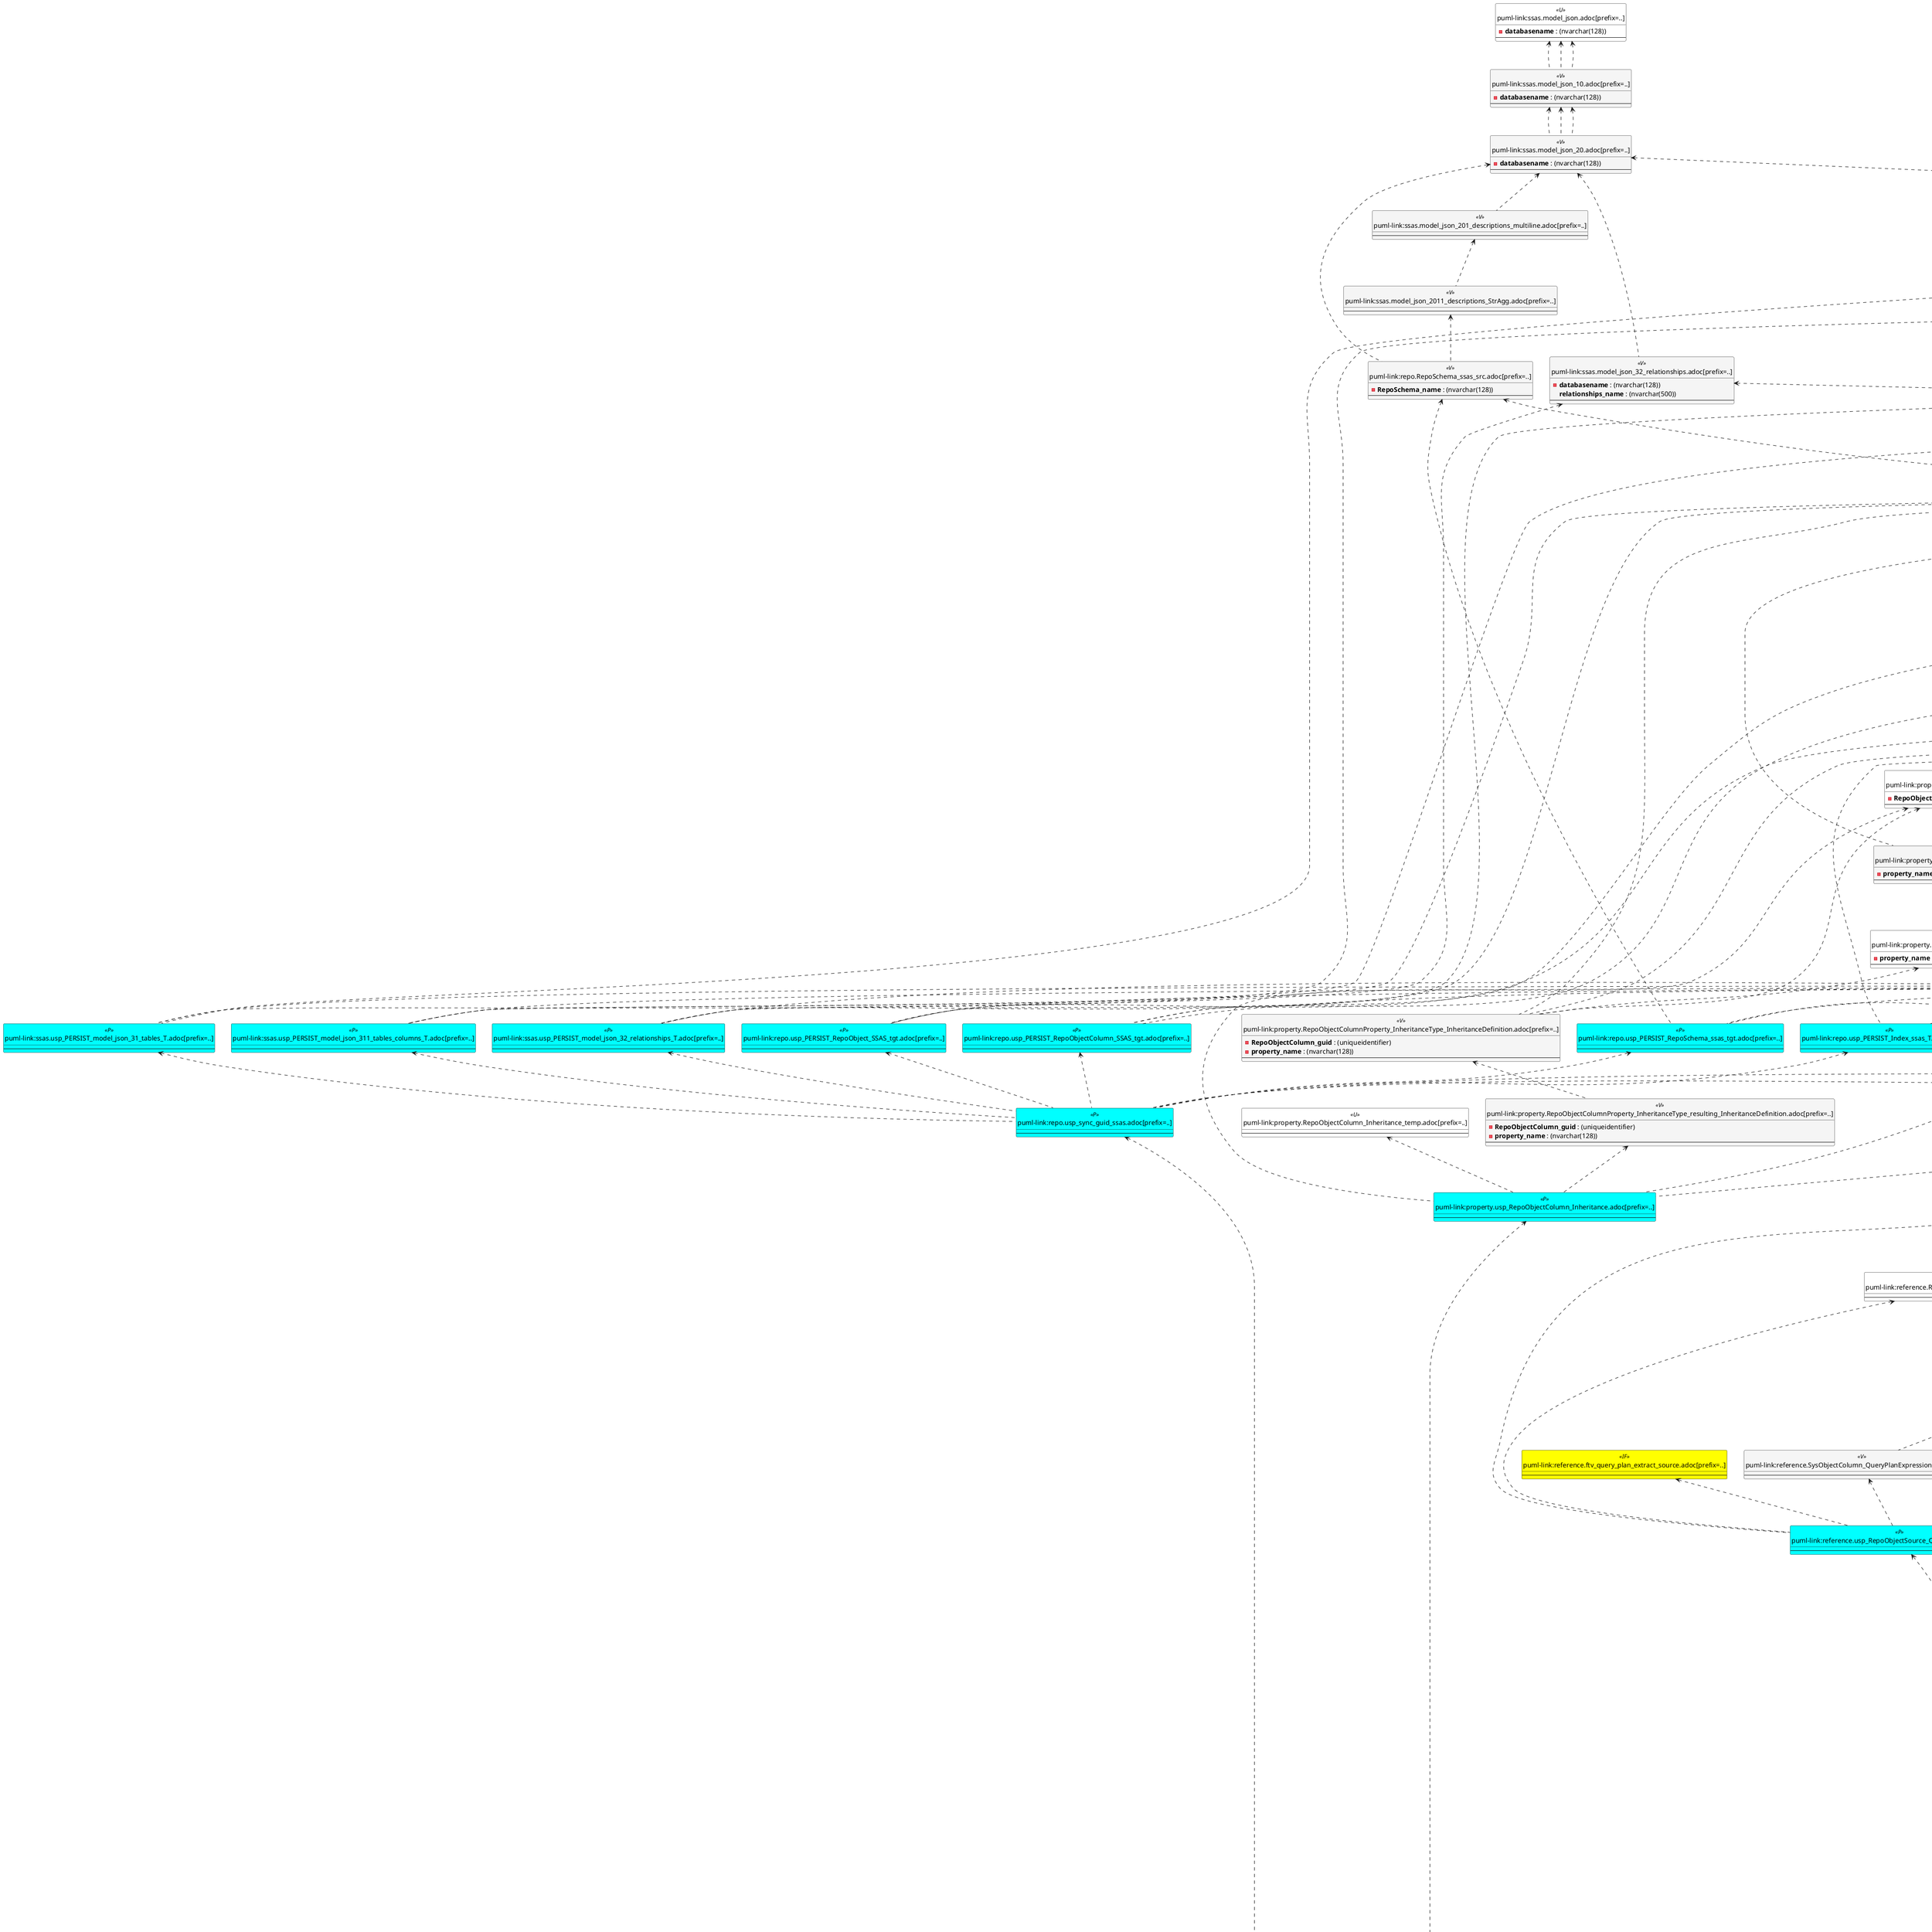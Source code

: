@startuml
'Left to right direction
top to bottom direction
hide circle
'avoide "." issues:
set namespaceSeparator none


skinparam class {
  BackgroundColor White
  BackgroundColor<<FN>> Yellow
  BackgroundColor<<FS>> Yellow
  BackgroundColor<<FT>> LightGray
  BackgroundColor<<IF>> Yellow
  BackgroundColor<<IS>> Yellow
  BackgroundColor<<P>> Aqua
  BackgroundColor<<PC>> Aqua
  BackgroundColor<<SN>> Yellow
  BackgroundColor<<SO>> SlateBlue
  BackgroundColor<<TF>> LightGray
  BackgroundColor<<TR>> Tomato
  BackgroundColor<<U>> White
  BackgroundColor<<V>> WhiteSmoke
  BackgroundColor<<X>> Aqua
}


entity "puml-link:config.fs_dwh_database_name.adoc[prefix=..]" as config.fs_dwh_database_name << FN >> {
  --
}

entity "puml-link:config.fs_get_parameter_value.adoc[prefix=..]" as config.fs_get_parameter_value << FN >> {
  --
}

entity "puml-link:config.ftv_dwh_database.adoc[prefix=..]" as config.ftv_dwh_database << IF >> {
  --
}

entity "puml-link:config.ftv_get_parameter_value.adoc[prefix=..]" as config.ftv_get_parameter_value << IF >> {
  --
}

entity "puml-link:config.Parameter.adoc[prefix=..]" as config.Parameter << U >> {
  - **Parameter_name** : (varchar(100))
  - **sub_Parameter** : (nvarchar(128))
  --
}

entity "puml-link:configT.join_type.adoc[prefix=..]" as configT.join_type << V >> {
  - **join_type** : (varchar(16))
  --
}

entity "puml-link:configT.spt_values.adoc[prefix=..]" as configT.spt_values << U >> {
  --
}

entity "puml-link:configT.type.adoc[prefix=..]" as configT.type << V >> {
  **type** : (nvarchar(128))
  --
}

entity "puml-link:configT.type_level1type_level2type.adoc[prefix=..]" as configT.type_level1type_level2type << V >> {
  **type** : (nvarchar(128))
  --
}

entity "puml-link:docs.fs_cleanStringForAnchorId.adoc[prefix=..]" as docs.fs_cleanStringForAnchorId << FN >> {
  --
}

entity "puml-link:logs.ExecutionLog.adoc[prefix=..]" as logs.ExecutionLog << U >> {
  --
}

entity "puml-link:logs.usp_ExecutionLog_insert.adoc[prefix=..]" as logs.usp_ExecutionLog_insert << P >> {
  --
}

entity "puml-link:property.fs_get_RepoObjectColumnProperty_nvarchar.adoc[prefix=..]" as property.fs_get_RepoObjectColumnProperty_nvarchar << FN >> {
  --
}

entity "puml-link:property.fs_get_RepoObjectProperty_nvarchar.adoc[prefix=..]" as property.fs_get_RepoObjectProperty_nvarchar << FN >> {
  --
}

entity "puml-link:property.PropertyName_RepoObject.adoc[prefix=..]" as property.PropertyName_RepoObject << V >> {
  **property_name** : (nvarchar(128))
  --
}

entity "puml-link:property.PropertyName_RepoObject_T.adoc[prefix=..]" as property.PropertyName_RepoObject_T << U >> {
  **property_name** : (nvarchar(128))
  --
}

entity "puml-link:property.PropertyName_RepoObjectColumn.adoc[prefix=..]" as property.PropertyName_RepoObjectColumn << V >> {
  - **property_name** : (nvarchar(128))
  --
}

entity "puml-link:property.PropertyName_RepoObjectColumn_T.adoc[prefix=..]" as property.PropertyName_RepoObjectColumn_T << U >> {
  - **property_name** : (nvarchar(128))
  --
}

entity "puml-link:property.RepoObject_Inheritance_temp.adoc[prefix=..]" as property.RepoObject_Inheritance_temp << U >> {
  --
}

entity "puml-link:property.RepoObjectColumn_Inheritance_temp.adoc[prefix=..]" as property.RepoObjectColumn_Inheritance_temp << U >> {
  --
}

entity "puml-link:property.RepoObjectColumnProperty.adoc[prefix=..]" as property.RepoObjectColumnProperty << U >> {
  - **RepoObjectColumnProperty_id** : (int)
  --
}

entity "puml-link:property.RepoObjectColumnProperty_InheritanceType_InheritanceDefinition.adoc[prefix=..]" as property.RepoObjectColumnProperty_InheritanceType_InheritanceDefinition << V >> {
  - **RepoObjectColumn_guid** : (uniqueidentifier)
  - **property_name** : (nvarchar(128))
  --
}

entity "puml-link:property.RepoObjectColumnProperty_InheritanceType_resulting_InheritanceDefinition.adoc[prefix=..]" as property.RepoObjectColumnProperty_InheritanceType_resulting_InheritanceDefinition << V >> {
  - **RepoObjectColumn_guid** : (uniqueidentifier)
  - **property_name** : (nvarchar(128))
  --
}

entity "puml-link:property.RepoObjectProperty.adoc[prefix=..]" as property.RepoObjectProperty << U >> {
  - **RepoObjectProperty_id** : (int)
  --
}

entity "puml-link:property.RepoObjectProperty_InheritanceType_InheritanceDefinition.adoc[prefix=..]" as property.RepoObjectProperty_InheritanceType_InheritanceDefinition << V >> {
  - **RepoObject_guid** : (uniqueidentifier)
  - **property_name** : (nvarchar(128))
  --
}

entity "puml-link:property.RepoObjectProperty_InheritanceType_resulting_InheritanceDefinition.adoc[prefix=..]" as property.RepoObjectProperty_InheritanceType_resulting_InheritanceDefinition << V >> {
  - **RepoObject_guid** : (uniqueidentifier)
  **property_name** : (nvarchar(128))
  --
}

entity "puml-link:property.usp_PERSIST_PropertyName_RepoObject_T.adoc[prefix=..]" as property.usp_PERSIST_PropertyName_RepoObject_T << P >> {
  --
}

entity "puml-link:property.usp_PERSIST_PropertyName_RepoObjectColumn_T.adoc[prefix=..]" as property.usp_PERSIST_PropertyName_RepoObjectColumn_T << P >> {
  --
}

entity "puml-link:property.usp_RepoObject_Inheritance.adoc[prefix=..]" as property.usp_RepoObject_Inheritance << P >> {
  --
}

entity "puml-link:property.usp_RepoObjectColumn_Inheritance.adoc[prefix=..]" as property.usp_RepoObjectColumn_Inheritance << P >> {
  --
}

entity "puml-link:reference.additional_Reference.adoc[prefix=..]" as reference.additional_Reference << U >> {
  - **Id** : (int)
  --
}

entity "puml-link:reference.additional_Reference_guid.adoc[prefix=..]" as reference.additional_Reference_guid << V >> {
  --
}

entity "puml-link:reference.ftv_query_plan_extract_source.adoc[prefix=..]" as reference.ftv_query_plan_extract_source << IF >> {
  --
}

entity "puml-link:reference.RepoObject_ExternalReferencedList.adoc[prefix=..]" as reference.RepoObject_ExternalReferencedList << V >> {
  --
}

entity "puml-link:reference.RepoObject_ExternalReferencingList.adoc[prefix=..]" as reference.RepoObject_ExternalReferencingList << V >> {
  --
}

entity "puml-link:reference.RepoObject_QueryPlan.adoc[prefix=..]" as reference.RepoObject_QueryPlan << U >> {
  - **RepoObject_guid** : (uniqueidentifier)
  --
}

entity "puml-link:reference.RepoObject_reference.adoc[prefix=..]" as reference.RepoObject_reference << V >> {
  **referenced_RepoObject_guid** : (uniqueidentifier)
  **referencing_RepoObject_guid** : (uniqueidentifier)
  --
}

entity "puml-link:reference.RepoObject_reference_additional_internal.adoc[prefix=..]" as reference.RepoObject_reference_additional_internal << V >> {
  --
}

entity "puml-link:reference.RepoObject_reference_persistence.adoc[prefix=..]" as reference.RepoObject_reference_persistence << V >> {
  **referenced_RepoObject_guid** : (uniqueidentifier)
  - **referencing_RepoObject_guid** : (uniqueidentifier)
  --
}

entity "puml-link:reference.RepoObject_reference_persistence_target_as_source.adoc[prefix=..]" as reference.RepoObject_reference_persistence_target_as_source << V >> {
  --
}

entity "puml-link:reference.RepoObject_reference_SqlExpressionDependencies.adoc[prefix=..]" as reference.RepoObject_reference_SqlExpressionDependencies << V >> {
  **referenced_RepoObject_guid** : (uniqueidentifier)
  **referencing_RepoObject_guid** : (uniqueidentifier)
  --
}

entity "puml-link:reference.RepoObject_reference_T.adoc[prefix=..]" as reference.RepoObject_reference_T << U >> {
  **referenced_RepoObject_guid** : (uniqueidentifier)
  **referencing_RepoObject_guid** : (uniqueidentifier)
  --
}

entity "puml-link:reference.RepoObject_reference_union.adoc[prefix=..]" as reference.RepoObject_reference_union << V >> {
  **referenced_RepoObject_guid** : (uniqueidentifier)
  **referencing_RepoObject_guid** : (uniqueidentifier)
  --
}

entity "puml-link:reference.RepoObject_reference_virtual.adoc[prefix=..]" as reference.RepoObject_reference_virtual << V >> {
  --
}

entity "puml-link:reference.RepoObject_ReferencedList.adoc[prefix=..]" as reference.RepoObject_ReferencedList << V >> {
  --
}

entity "puml-link:reference.RepoObject_ReferenceTree.adoc[prefix=..]" as reference.RepoObject_ReferenceTree << U >> {
  - **RepoObject_guid** : (uniqueidentifier)
  **Referenced_Depth** : (int)
  **Referencing_Depth** : (int)
  - **Referenced_guid** : (uniqueidentifier)
  - **Referencing_guid** : (uniqueidentifier)
  --
}

entity "puml-link:reference.RepoObject_ReferencingList.adoc[prefix=..]" as reference.RepoObject_ReferencingList << V >> {
  --
}

entity "puml-link:reference.RepoObject_ReferencingReferenced.adoc[prefix=..]" as reference.RepoObject_ReferencingReferenced << V >> {
  - **Referenced_guid** : (uniqueidentifier)
  - **Referencing_guid** : (uniqueidentifier)
  --
}

entity "puml-link:reference.RepoObjectColumn_reference.adoc[prefix=..]" as reference.RepoObjectColumn_reference << V >> {
  **referenced_RepoObjectColumn_guid** : (uniqueidentifier)
  **referencing_RepoObjectColumn_guid** : (uniqueidentifier)
  --
}

entity "puml-link:reference.RepoObjectColumn_reference_additional_internal.adoc[prefix=..]" as reference.RepoObjectColumn_reference_additional_internal << V >> {
  --
}

entity "puml-link:reference.RepoObjectColumn_reference_Persistence.adoc[prefix=..]" as reference.RepoObjectColumn_reference_Persistence << V >> {
  **referencing_id** : (int)
  **referencing_minor_id** : (int)
  **referenced_id** : (int)
  **referenced_minor_id** : (int)
  --
}

entity "puml-link:reference.RepoObjectColumn_reference_QueryPlan.adoc[prefix=..]" as reference.RepoObjectColumn_reference_QueryPlan << V >> {
  **referencing_id** : (int)
  **referencing_minor_id** : (int)
  **referenced_id** : (int)
  **referenced_minor_id** : (int)
  --
}

entity "puml-link:reference.RepoObjectColumn_reference_SqlExpressionDependencies.adoc[prefix=..]" as reference.RepoObjectColumn_reference_SqlExpressionDependencies << V >> {
  - **referencing_id** : (int)
  - **referencing_minor_id** : (int)
  **referenced_id** : (int)
  - **referenced_minor_id** : (int)
  --
}

entity "puml-link:reference.RepoObjectColumn_reference_SqlModules.adoc[prefix=..]" as reference.RepoObjectColumn_reference_SqlModules << V >> {
  **referencing_id** : (int)
  **referencing_minor_id** : (int)
  **referenced_id** : (int)
  **referenced_minor_id** : (int)
  --
}

entity "puml-link:reference.RepoObjectColumn_reference_T.adoc[prefix=..]" as reference.RepoObjectColumn_reference_T << U >> {
  **referenced_RepoObjectColumn_guid** : (uniqueidentifier)
  **referencing_RepoObjectColumn_guid** : (uniqueidentifier)
  --
}

entity "puml-link:reference.RepoObjectColumn_reference_union.adoc[prefix=..]" as reference.RepoObjectColumn_reference_union << V >> {
  --
}

entity "puml-link:reference.RepoObjectColumn_reference_virtual.adoc[prefix=..]" as reference.RepoObjectColumn_reference_virtual << V >> {
  --
}

entity "puml-link:reference.RepoObjectColumn_ReferencedList.adoc[prefix=..]" as reference.RepoObjectColumn_ReferencedList << V >> {
  --
}

entity "puml-link:reference.RepoObjectColumn_ReferencingList.adoc[prefix=..]" as reference.RepoObjectColumn_ReferencingList << V >> {
  --
}

entity "puml-link:reference.RepoObjectColumn_ReferencingReferenced.adoc[prefix=..]" as reference.RepoObjectColumn_ReferencingReferenced << V >> {
  - **Referenced_guid** : (uniqueidentifier)
  - **Referencing_guid** : (uniqueidentifier)
  --
}

entity "puml-link:reference.RepoObjectColumnSource_virtual.adoc[prefix=..]" as reference.RepoObjectColumnSource_virtual << U >> {
  - **RepoObjectColumn_guid** : (uniqueidentifier)
  - **Source_RepoObjectColumn_guid** : (uniqueidentifier)
  --
}

entity "puml-link:reference.RepoObjectSource_FirstResultSet.adoc[prefix=..]" as reference.RepoObjectSource_FirstResultSet << U >> {
  - **RepoObject_guid** : (uniqueidentifier)
  - **column_ordinal** : (int)
  --
}

entity "puml-link:reference.RepoObjectSource_QueryPlan.adoc[prefix=..]" as reference.RepoObjectSource_QueryPlan << U >> {
  --
}

entity "puml-link:reference.RepoObjectSource_virtual.adoc[prefix=..]" as reference.RepoObjectSource_virtual << U >> {
  - **RepoObject_guid** : (uniqueidentifier)
  - **Source_RepoObject_guid** : (uniqueidentifier)
  --
}

entity "puml-link:reference.SysObjectColumn_QueryPlanExpression.adoc[prefix=..]" as reference.SysObjectColumn_QueryPlanExpression << V >> {
  --
}

entity "puml-link:reference.usp_PERSIST_RepoObject_reference_T.adoc[prefix=..]" as reference.usp_PERSIST_RepoObject_reference_T << P >> {
  --
}

entity "puml-link:reference.usp_PERSIST_RepoObjectColumn_reference_T.adoc[prefix=..]" as reference.usp_PERSIST_RepoObjectColumn_reference_T << P >> {
  --
}

entity "puml-link:reference.usp_RepoObject_ReferenceTree_insert.adoc[prefix=..]" as reference.usp_RepoObject_ReferenceTree_insert << P >> {
  --
}

entity "puml-link:reference.usp_RepoObject_update_SysObjectQueryPlan.adoc[prefix=..]" as reference.usp_RepoObject_update_SysObjectQueryPlan << P >> {
  --
}

entity "puml-link:reference.usp_RepoObjectSource_FirstResultSet.adoc[prefix=..]" as reference.usp_RepoObjectSource_FirstResultSet << P >> {
  --
}

entity "puml-link:reference.usp_RepoObjectSource_QueryPlan.adoc[prefix=..]" as reference.usp_RepoObjectSource_QueryPlan << P >> {
  --
}

entity "puml-link:reference.usp_update_Referencing_Count.adoc[prefix=..]" as reference.usp_update_Referencing_Count << P >> {
  --
}

entity "puml-link:repo.ForeignKey_Indexes.adoc[prefix=..]" as repo.ForeignKey_Indexes << V >> {
  **ForeignKey_guid** : (uniqueidentifier)
  --
}

entity "puml-link:repo.ForeignKey_Indexes_union.adoc[prefix=..]" as repo.ForeignKey_Indexes_union << V >> {
  **ForeignKey_guid** : (uniqueidentifier)
  --
}

entity "puml-link:repo.ForeignKey_Indexes_union_T.adoc[prefix=..]" as repo.ForeignKey_Indexes_union_T << U >> {
  **ForeignKey_guid** : (uniqueidentifier)
  --
}

entity "puml-link:repo.ForeignKey_IndexPattern.adoc[prefix=..]" as repo.ForeignKey_IndexPattern << V >> {
  - **constraint_object_id** : (int)
  **ForeignKey_guid** : (uniqueidentifier)
  --
}

entity "puml-link:repo.ForeignKey_ssas_Indexes.adoc[prefix=..]" as repo.ForeignKey_ssas_Indexes << V >> {
  --
}

entity "puml-link:repo.ForeignKey_ssas_IndexPattern.adoc[prefix=..]" as repo.ForeignKey_ssas_IndexPattern << V >> {
  --
}

entity "puml-link:repo.ForeignKey_virtual.adoc[prefix=..]" as repo.ForeignKey_virtual << U >> {
  - **ForeignKey_guid** : (uniqueidentifier)
  --
}

entity "puml-link:repo.ForeignKey_virtual_Indexes.adoc[prefix=..]" as repo.ForeignKey_virtual_Indexes << V >> {
  - **ForeignKey_guid** : (uniqueidentifier)
  --
}

entity "puml-link:repo.Index_ColumList.adoc[prefix=..]" as repo.Index_ColumList << V >> {
  --
}

entity "puml-link:repo.Index_ColumList_T.adoc[prefix=..]" as repo.Index_ColumList_T << U >> {
  - **index_guid** : (uniqueidentifier)
  --
}

entity "puml-link:repo.Index_gross.adoc[prefix=..]" as repo.Index_gross << V >> {
  - **index_guid** : (uniqueidentifier)
  --
}

entity "puml-link:repo.Index_IndexPattern.adoc[prefix=..]" as repo.Index_IndexPattern << V >> {
  --
}

entity "puml-link:repo.Index_referencing_IndexPatternColumnGuid.adoc[prefix=..]" as repo.Index_referencing_IndexPatternColumnGuid << V >> {
  **source_index_guid** : (uniqueidentifier)
  **referencing_RepoObject_guid** : (uniqueidentifier)
  --
}

entity "puml-link:repo.Index_Settings.adoc[prefix=..]" as repo.Index_Settings << U >> {
  - **index_guid** : (uniqueidentifier)
  --
}

entity "puml-link:repo.Index_ssas.adoc[prefix=..]" as repo.Index_ssas << V >> {
  - **databasename** : (nvarchar(128))
  **index_name** : (nvarchar(450))
  --
}

entity "puml-link:repo.Index_ssas_IndexPatternColumnGuid.adoc[prefix=..]" as repo.Index_ssas_IndexPatternColumnGuid << V >> {
  --
}

entity "puml-link:repo.Index_ssas_T.adoc[prefix=..]" as repo.Index_ssas_T << U >> {
  - **databasename** : (nvarchar(128))
  **index_name** : (nvarchar(450))
  --
}

entity "puml-link:repo.Index_union.adoc[prefix=..]" as repo.Index_union << V >> {
  **index_guid** : (uniqueidentifier)
  --
}

entity "puml-link:repo.Index_unique_IndexPatternColumnGuid.adoc[prefix=..]" as repo.Index_unique_IndexPatternColumnGuid << V >> {
  --
}

entity "puml-link:repo.Index_virtual.adoc[prefix=..]" as repo.Index_virtual << U >> {
  - **index_guid** : (uniqueidentifier)
  --
}

entity "puml-link:repo.Index_virtual_ForUpdate.adoc[prefix=..]" as repo.Index_virtual_ForUpdate << V >> {
  - **index_guid** : (uniqueidentifier)
  --
}

entity "puml-link:repo.Index_virtual_IndexPatternColumnGuid.adoc[prefix=..]" as repo.Index_virtual_IndexPatternColumnGuid << V >> {
  - **index_guid** : (uniqueidentifier)
  --
}

entity "puml-link:repo.IndexColumn_ReferencedReferencing_HasFullColumnsInReferencing.adoc[prefix=..]" as repo.IndexColumn_ReferencedReferencing_HasFullColumnsInReferencing << V >> {
  - **index_guid** : (uniqueidentifier)
  - **index_column_id** : (int)
  **RowNumberInReferencing** : (bigint)
  --
}

entity "puml-link:repo.IndexColumn_ReferencedReferencing_HasFullColumnsInReferencing_T.adoc[prefix=..]" as repo.IndexColumn_ReferencedReferencing_HasFullColumnsInReferencing_T << U >> {
  **index_guid** : (uniqueidentifier)
  - **index_column_id** : (int)
  **RowNumberInReferencing** : (bigint)
  --
}

entity "puml-link:repo.IndexColumn_ssas.adoc[prefix=..]" as repo.IndexColumn_ssas << V >> {
  - **index_guid** : (uniqueidentifier)
  - **index_column_id** : (int)
  --
}

entity "puml-link:repo.IndexColumn_ssas_gross.adoc[prefix=..]" as repo.IndexColumn_ssas_gross << V >> {
  --
}

entity "puml-link:repo.IndexColumn_ssas_T.adoc[prefix=..]" as repo.IndexColumn_ssas_T << U >> {
  - **index_guid** : (uniqueidentifier)
  - **index_column_id** : (int)
  --
}

entity "puml-link:repo.IndexColumn_union.adoc[prefix=..]" as repo.IndexColumn_union << V >> {
  **index_guid** : (uniqueidentifier)
  - **index_column_id** : (int)
  --
}

entity "puml-link:repo.IndexColumn_union_T.adoc[prefix=..]" as repo.IndexColumn_union_T << U >> {
  **index_guid** : (uniqueidentifier)
  - **index_column_id** : (int)
  --
}

entity "puml-link:repo.IndexColumn_virtual.adoc[prefix=..]" as repo.IndexColumn_virtual << U >> {
  - **index_guid** : (uniqueidentifier)
  - **index_column_id** : (int)
  --
}

entity "puml-link:repo.IndexColumn_virtual_gross.adoc[prefix=..]" as repo.IndexColumn_virtual_gross << V >> {
  - **index_column_id** : (int)
  --
}

entity "puml-link:repo.IndexColumn_virtual_referenced_setpoint.adoc[prefix=..]" as repo.IndexColumn_virtual_referenced_setpoint << V >> {
  - **index_guid** : (uniqueidentifier)
  - **index_column_id** : (int)
  --
}

entity "puml-link:repo.IndexReferencedReferencing.adoc[prefix=..]" as repo.IndexReferencedReferencing << V >> {
  --
}

entity "puml-link:repo.IndexReferencedReferencing_HasFullColumnsInReferencing.adoc[prefix=..]" as repo.IndexReferencedReferencing_HasFullColumnsInReferencing << V >> {
  --
}

entity "puml-link:repo.RepoObject.adoc[prefix=..]" as repo.RepoObject << U >> {
  - **RepoObject_guid** : (uniqueidentifier)
  --
}

entity "puml-link:repo.RepoObject_ColumnList.adoc[prefix=..]" as repo.RepoObject_ColumnList << V >> {
  --
}

entity "puml-link:repo.RepoObject_gross.adoc[prefix=..]" as repo.RepoObject_gross << V >> {
  - **RepoObject_guid** : (uniqueidentifier)
  --
}

entity "puml-link:repo.RepoObject_gross2.adoc[prefix=..]" as repo.RepoObject_gross2 << V >> {
  --
}

entity "puml-link:repo.RepoObject_persistence.adoc[prefix=..]" as repo.RepoObject_persistence << U >> {
  - **target_RepoObject_guid** : (uniqueidentifier)
  --
}

entity "puml-link:repo.RepoObject_RequiredRepoObjectMerge.adoc[prefix=..]" as repo.RepoObject_RequiredRepoObjectMerge << V >> {
  - **RepoObject_guid** : (uniqueidentifier)
  --
}

entity "puml-link:repo.RepoObject_SSAS_src.adoc[prefix=..]" as repo.RepoObject_SSAS_src << V >> {
  - **RepoObject_guid** : (uniqueidentifier)
  --
}

entity "puml-link:repo.RepoObject_SSAS_tgt.adoc[prefix=..]" as repo.RepoObject_SSAS_tgt << V >> {
  - **RepoObject_guid** : (uniqueidentifier)
  --
}

entity "puml-link:repo.RepoObjectColumn.adoc[prefix=..]" as repo.RepoObjectColumn << U >> {
  - **RepoObjectColumn_guid** : (uniqueidentifier)
  --
}

entity "puml-link:repo.RepoObjectColumn_gross.adoc[prefix=..]" as repo.RepoObjectColumn_gross << V >> {
  - **RepoObjectColumn_guid** : (uniqueidentifier)
  --
}

entity "puml-link:repo.RepoObjectColumn_gross2.adoc[prefix=..]" as repo.RepoObjectColumn_gross2 << V >> {
  --
}

entity "puml-link:repo.RepoObjectColumn_HistValidColums_setpoint.adoc[prefix=..]" as repo.RepoObjectColumn_HistValidColums_setpoint << V >> {
  - **RepoObject_guid** : (uniqueidentifier)
  **RepoObjectColumn_name** : (sysname)
  --
}

entity "puml-link:repo.RepoObjectColumn_RequiredRepoObjectColumnMerge.adoc[prefix=..]" as repo.RepoObjectColumn_RequiredRepoObjectColumnMerge << V >> {
  --
}

entity "puml-link:repo.RepoObjectColumn_SSAS_src.adoc[prefix=..]" as repo.RepoObjectColumn_SSAS_src << V >> {
  - **RepoObjectColumn_guid** : (uniqueidentifier)
  --
}

entity "puml-link:repo.RepoObjectColumn_SSAS_tgt.adoc[prefix=..]" as repo.RepoObjectColumn_SSAS_tgt << V >> {
  - **RepoObjectColumn_guid** : (uniqueidentifier)
  --
}

entity "puml-link:repo.RepoSchema.adoc[prefix=..]" as repo.RepoSchema << U >> {
  - **RepoSchema_guid** : (uniqueidentifier)
  --
}

entity "puml-link:repo.RepoSchema_ssas_src.adoc[prefix=..]" as repo.RepoSchema_ssas_src << V >> {
  - **RepoSchema_name** : (nvarchar(128))
  --
}

entity "puml-link:repo.RepoSchema_ssas_tgt.adoc[prefix=..]" as repo.RepoSchema_ssas_tgt << V >> {
  - **RepoSchema_name** : (nvarchar(128))
  --
}

entity "puml-link:repo.SysColumn_RepoObjectColumn_via_guid.adoc[prefix=..]" as repo.SysColumn_RepoObjectColumn_via_guid << V >> {
  --
}

entity "puml-link:repo.SysColumn_RepoObjectColumn_via_name.adoc[prefix=..]" as repo.SysColumn_RepoObjectColumn_via_name << V >> {
  --
}

entity "puml-link:repo.SysObject_RepoObject_via_guid.adoc[prefix=..]" as repo.SysObject_RepoObject_via_guid << V >> {
  --
}

entity "puml-link:repo.SysObject_RepoObject_via_name.adoc[prefix=..]" as repo.SysObject_RepoObject_via_name << V >> {
  --
}

entity "puml-link:repo.SysSchema_RepoSchema_via_guid.adoc[prefix=..]" as repo.SysSchema_RepoSchema_via_guid << V >> {
  --
}

entity "puml-link:repo.SysSchema_RepoSchema_via_name.adoc[prefix=..]" as repo.SysSchema_RepoSchema_via_name << V >> {
  --
}

entity "puml-link:repo.usp_Index_finish.adoc[prefix=..]" as repo.usp_Index_finish << P >> {
  --
}

entity "puml-link:repo.usp_Index_ForeignKey.adoc[prefix=..]" as repo.usp_Index_ForeignKey << P >> {
  --
}

entity "puml-link:repo.usp_index_inheritance.adoc[prefix=..]" as repo.usp_index_inheritance << P >> {
  --
}

entity "puml-link:repo.usp_Index_Settings.adoc[prefix=..]" as repo.usp_Index_Settings << P >> {
  --
}

entity "puml-link:repo.usp_Index_virtual_set.adoc[prefix=..]" as repo.usp_Index_virtual_set << P >> {
  --
}

entity "puml-link:repo.usp_main.adoc[prefix=..]" as repo.usp_main << P >> {
  --
}

entity "puml-link:repo.usp_PERSIST_ForeignKey_Indexes_union_T.adoc[prefix=..]" as repo.usp_PERSIST_ForeignKey_Indexes_union_T << P >> {
  --
}

entity "puml-link:repo.usp_PERSIST_Index_ColumList_T.adoc[prefix=..]" as repo.usp_PERSIST_Index_ColumList_T << P >> {
  --
}

entity "puml-link:repo.usp_PERSIST_Index_ssas_T.adoc[prefix=..]" as repo.usp_PERSIST_Index_ssas_T << P >> {
  --
}

entity "puml-link:repo.usp_PERSIST_IndexColumn_ReferencedReferencing_HasFullColumnsInReferencing_T.adoc[prefix=..]" as repo.usp_PERSIST_IndexColumn_ReferencedReferencing_HasFullColumnsInReferencing_T << P >> {
  --
}

entity "puml-link:repo.usp_PERSIST_IndexColumn_ssas_T.adoc[prefix=..]" as repo.usp_PERSIST_IndexColumn_ssas_T << P >> {
  --
}

entity "puml-link:repo.usp_PERSIST_IndexColumn_union_T.adoc[prefix=..]" as repo.usp_PERSIST_IndexColumn_union_T << P >> {
  --
}

entity "puml-link:repo.usp_PERSIST_RepoObject_SSAS_tgt.adoc[prefix=..]" as repo.usp_PERSIST_RepoObject_SSAS_tgt << P >> {
  --
}

entity "puml-link:repo.usp_PERSIST_RepoObjectColumn_SSAS_tgt.adoc[prefix=..]" as repo.usp_PERSIST_RepoObjectColumn_SSAS_tgt << P >> {
  --
}

entity "puml-link:repo.usp_PERSIST_RepoSchema_ssas_tgt.adoc[prefix=..]" as repo.usp_PERSIST_RepoSchema_ssas_tgt << P >> {
  --
}

entity "puml-link:repo.usp_RepoObjectColumn_update_RepoObjectColumn_column_id.adoc[prefix=..]" as repo.usp_RepoObjectColumn_update_RepoObjectColumn_column_id << P >> {
  --
}

entity "puml-link:repo.usp_sync_guid.adoc[prefix=..]" as repo.usp_sync_guid << P >> {
  --
}

entity "puml-link:repo.usp_sync_guid_RepoObject.adoc[prefix=..]" as repo.usp_sync_guid_RepoObject << P >> {
  --
}

entity "puml-link:repo.usp_sync_guid_RepoObjectColumn.adoc[prefix=..]" as repo.usp_sync_guid_RepoObjectColumn << P >> {
  --
}

entity "puml-link:repo.usp_sync_guid_RepoSchema.adoc[prefix=..]" as repo.usp_sync_guid_RepoSchema << P >> {
  --
}

entity "puml-link:repo.usp_sync_guid_ssas.adoc[prefix=..]" as repo.usp_sync_guid_ssas << P >> {
  --
}

entity "puml-link:repo_sys.ExtendedProperties.adoc[prefix=..]" as repo_sys.ExtendedProperties << V >> {
  --
}

entity "puml-link:repo_sys.ForeignKey.adoc[prefix=..]" as repo_sys.ForeignKey << V >> {
  --
}

entity "puml-link:repo_sys.ForeignKeyColumn.adoc[prefix=..]" as repo_sys.ForeignKeyColumn << V >> {
  --
}

entity "puml-link:repo_sys.Index_unique.adoc[prefix=..]" as repo_sys.Index_unique << V >> {
  --
}

entity "puml-link:repo_sys.IndexColumn_unique.adoc[prefix=..]" as repo_sys.IndexColumn_unique << V >> {
  --
}

entity "puml-link:repo_sys.RepoObjectReferenced.adoc[prefix=..]" as repo_sys.RepoObjectReferenced << V >> {
  --
}

entity "puml-link:repo_sys.RepoObjectReferencing.adoc[prefix=..]" as repo_sys.RepoObjectReferencing << V >> {
  --
}

entity "puml-link:repo_sys.sql_expression_dependencies.adoc[prefix=..]" as repo_sys.sql_expression_dependencies << V >> {
  --
}

entity "puml-link:repo_sys.SysColumn.adoc[prefix=..]" as repo_sys.SysColumn << V >> {
  --
}

entity "puml-link:repo_sys.SysObject.adoc[prefix=..]" as repo_sys.SysObject << V >> {
  --
}

entity "puml-link:repo_sys.SysSchema.adoc[prefix=..]" as repo_sys.SysSchema << V >> {
  --
}

entity "puml-link:repo_sys.usp_AddOrUpdateExtendedProperty.adoc[prefix=..]" as repo_sys.usp_AddOrUpdateExtendedProperty << P >> {
  --
}

entity "puml-link:sqlparse.ftv_sqlparse.adoc[prefix=..]" as sqlparse.ftv_sqlparse << IF >> {
  --
}

entity "puml-link:sqlparse.ftv_sqlparse_children_pivot.adoc[prefix=..]" as sqlparse.ftv_sqlparse_children_pivot << IF >> {
  --
}

entity "puml-link:sqlparse.ftv_sqlparse_with_some_children.adoc[prefix=..]" as sqlparse.ftv_sqlparse_with_some_children << IF >> {
  --
}

entity "puml-link:sqlparse.RepoObject_SqlModules.adoc[prefix=..]" as sqlparse.RepoObject_SqlModules << U >> {
  - **RepoObject_guid** : (uniqueidentifier)
  --
}

entity "puml-link:sqlparse.RepoObject_SqlModules_10_statement.adoc[prefix=..]" as sqlparse.RepoObject_SqlModules_10_statement << V >> {
  - **RepoObject_guid** : (uniqueidentifier)
  --
}

entity "puml-link:sqlparse.RepoObject_SqlModules_20_statement_children.adoc[prefix=..]" as sqlparse.RepoObject_SqlModules_20_statement_children << V >> {
  - **RepoObject_guid** : (uniqueidentifier)
  - **json_key** : (nvarchar(4000))
  --
}

entity "puml-link:sqlparse.RepoObject_SqlModules_21_statement_children_helper.adoc[prefix=..]" as sqlparse.RepoObject_SqlModules_21_statement_children_helper << V >> {
  - **RepoObject_guid** : (uniqueidentifier)
  - **json_key** : (nvarchar(4000))
  --
}

entity "puml-link:sqlparse.RepoObject_SqlModules_22_identifier_alias_AS.adoc[prefix=..]" as sqlparse.RepoObject_SqlModules_22_identifier_alias_AS << V >> {
  - **RepoObject_guid** : (uniqueidentifier)
  - **json_key** : (nvarchar(4000))
  **RowNumber** : (bigint)
  --
}

entity "puml-link:sqlparse.RepoObject_SqlModules_24_IdentifierList_children.adoc[prefix=..]" as sqlparse.RepoObject_SqlModules_24_IdentifierList_children << V >> {
  - **RepoObject_guid** : (uniqueidentifier)
  - **json_key** : (nvarchar(4000))
  - **T2_json_key** : (nvarchar(4000))
  --
}

entity "puml-link:sqlparse.RepoObject_SqlModules_25_IdentifierList_children_IdentifierSplit.adoc[prefix=..]" as sqlparse.RepoObject_SqlModules_25_IdentifierList_children_IdentifierSplit << V >> {
  - **RepoObject_guid** : (uniqueidentifier)
  - **json_key** : (nvarchar(4000))
  - **T2_json_key** : (nvarchar(4000))
  --
}

entity "puml-link:sqlparse.RepoObject_SqlModules_26_IdentifierList_children_IdentifierSplit_QuoteName.adoc[prefix=..]" as sqlparse.RepoObject_SqlModules_26_IdentifierList_children_IdentifierSplit_QuoteName << V >> {
  - **RepoObject_guid** : (uniqueidentifier)
  - **json_key** : (nvarchar(4000))
  - **T2_json_key** : (nvarchar(4000))
  --
}

entity "puml-link:sqlparse.RepoObject_SqlModules_29_1_object_is_union.adoc[prefix=..]" as sqlparse.RepoObject_SqlModules_29_1_object_is_union << V >> {
  - **RepoObject_guid** : (uniqueidentifier)
  --
}

entity "puml-link:sqlparse.RepoObject_SqlModules_29_2_object_is_GroupBy.adoc[prefix=..]" as sqlparse.RepoObject_SqlModules_29_2_object_is_GroupBy << V >> {
  - **RepoObject_guid** : (uniqueidentifier)
  --
}

entity "puml-link:sqlparse.RepoObject_SqlModules_31_object.adoc[prefix=..]" as sqlparse.RepoObject_SqlModules_31_object << V >> {
  - **RepoObject_guid** : (uniqueidentifier)
  --
}

entity "puml-link:sqlparse.RepoObject_SqlModules_32_ObjectClass.adoc[prefix=..]" as sqlparse.RepoObject_SqlModules_32_ObjectClass << V >> {
  - **RepoObject_guid** : (uniqueidentifier)
  **class** : (nvarchar(500))
  --
}

entity "puml-link:sqlparse.RepoObject_SqlModules_33_ObjectNormalized.adoc[prefix=..]" as sqlparse.RepoObject_SqlModules_33_ObjectNormalized << V >> {
  - **RepoObject_guid** : (uniqueidentifier)
  **normalized** : (nvarchar(max))
  --
}

entity "puml-link:sqlparse.RepoObject_SqlModules_39_object.adoc[prefix=..]" as sqlparse.RepoObject_SqlModules_39_object << V >> {
  - **RepoObject_guid** : (uniqueidentifier)
  --
}

entity "puml-link:sqlparse.RepoObject_SqlModules_41_from.adoc[prefix=..]" as sqlparse.RepoObject_SqlModules_41_from << V >> {
  - **RepoObject_guid** : (uniqueidentifier)
  - **json_key** : (nvarchar(4000))
  --
}

entity "puml-link:sqlparse.RepoObject_SqlModules_41_from_T.adoc[prefix=..]" as sqlparse.RepoObject_SqlModules_41_from_T << U >> {
  - **RepoObject_guid** : (uniqueidentifier)
  - **json_key** : (nvarchar(4000))
  --
}

entity "puml-link:sqlparse.RepoObject_SqlModules_42_from_Identifier.adoc[prefix=..]" as sqlparse.RepoObject_SqlModules_42_from_Identifier << V >> {
  --
}

entity "puml-link:sqlparse.RepoObject_SqlModules_43_from_Identifier.adoc[prefix=..]" as sqlparse.RepoObject_SqlModules_43_from_Identifier << V >> {
  --
}

entity "puml-link:sqlparse.RepoObject_SqlModules_44_from_Identifier_QuoteName.adoc[prefix=..]" as sqlparse.RepoObject_SqlModules_44_from_Identifier_QuoteName << V >> {
  --
}

entity "puml-link:sqlparse.RepoObject_SqlModules_51_Identitfier.adoc[prefix=..]" as sqlparse.RepoObject_SqlModules_51_Identitfier << V >> {
  --
}

entity "puml-link:sqlparse.RepoObject_SqlModules_52_Identitfier_QuoteName.adoc[prefix=..]" as sqlparse.RepoObject_SqlModules_52_Identitfier_QuoteName << V >> {
  --
}

entity "puml-link:sqlparse.RepoObject_SqlModules_61_SelectIdentifier_Union.adoc[prefix=..]" as sqlparse.RepoObject_SqlModules_61_SelectIdentifier_Union << V >> {
  --
}

entity "puml-link:sqlparse.RepoObject_SqlModules_61_SelectIdentifier_Union_T.adoc[prefix=..]" as sqlparse.RepoObject_SqlModules_61_SelectIdentifier_Union_T << U >> {
  --
}

entity "puml-link:sqlparse.RepoObject_SqlModules_71_reference_ExpliciteTableAlias.adoc[prefix=..]" as sqlparse.RepoObject_SqlModules_71_reference_ExpliciteTableAlias << V >> {
  --
}

entity "puml-link:sqlparse.RepoObject_SqlModules_72_reference_NoTableAlias.adoc[prefix=..]" as sqlparse.RepoObject_SqlModules_72_reference_NoTableAlias << V >> {
  --
}

entity "puml-link:sqlparse.RepoObject_SqlModules_79_reference_union.adoc[prefix=..]" as sqlparse.RepoObject_SqlModules_79_reference_union << V >> {
  --
}

entity "puml-link:sqlparse.RepoObject_SqlModules_Repo_Sys.adoc[prefix=..]" as sqlparse.RepoObject_SqlModules_Repo_Sys << V >> {
  --
}

entity "puml-link:ssas.IndexColumn_from_IsKey.adoc[prefix=..]" as ssas.IndexColumn_from_IsKey << V >> {
  - **databasename** : (nvarchar(128))
  - **TableName** : (nvarchar(128))
  - **tables_columns_name** : (nvarchar(128))
  --
}

entity "puml-link:ssas.IndexColumn_from_IsUnique.adoc[prefix=..]" as ssas.IndexColumn_from_IsUnique << V >> {
  - **databasename** : (nvarchar(128))
  - **TableName** : (nvarchar(128))
  - **tables_columns_name** : (nvarchar(128))
  --
}

entity "puml-link:ssas.IndexColumn_from_Relationship.adoc[prefix=..]" as ssas.IndexColumn_from_Relationship << V >> {
  - **databasename** : (nvarchar(128))
  - **TableName** : (nvarchar(128))
  - **tables_columns_name** : (nvarchar(128))
  --
}

entity "puml-link:ssas.IndexColumn_union.adoc[prefix=..]" as ssas.IndexColumn_union << V >> {
  --
}

entity "puml-link:ssas.model_json.adoc[prefix=..]" as ssas.model_json << U >> {
  - **databasename** : (nvarchar(128))
  --
}

entity "puml-link:ssas.model_json_10.adoc[prefix=..]" as ssas.model_json_10 << V >> {
  - **databasename** : (nvarchar(128))
  --
}

entity "puml-link:ssas.model_json_20.adoc[prefix=..]" as ssas.model_json_20 << V >> {
  - **databasename** : (nvarchar(128))
  --
}

entity "puml-link:ssas.model_json_201_descriptions_multiline.adoc[prefix=..]" as ssas.model_json_201_descriptions_multiline << V >> {
  --
}

entity "puml-link:ssas.model_json_2011_descriptions_StrAgg.adoc[prefix=..]" as ssas.model_json_2011_descriptions_StrAgg << V >> {
  --
}

entity "puml-link:ssas.model_json_31_tables.adoc[prefix=..]" as ssas.model_json_31_tables << V >> {
  - **databasename** : (nvarchar(128))
  **tables_name** : (nvarchar(128))
  --
}

entity "puml-link:ssas.model_json_31_tables_T.adoc[prefix=..]" as ssas.model_json_31_tables_T << U >> {
  - **databasename** : (nvarchar(128))
  **tables_name** : (nvarchar(128))
  --
}

entity "puml-link:ssas.model_json_311_tables_columns.adoc[prefix=..]" as ssas.model_json_311_tables_columns << V >> {
  - **databasename** : (nvarchar(128))
  - **tables_name** : (nvarchar(128))
  **tables_columns_name** : (nvarchar(128))
  --
}

entity "puml-link:ssas.model_json_311_tables_columns_T.adoc[prefix=..]" as ssas.model_json_311_tables_columns_T << U >> {
  - **databasename** : (nvarchar(128))
  - **tables_name** : (nvarchar(128))
  **tables_columns_name** : (nvarchar(128))
  --
}

entity "puml-link:ssas.model_json_3111_tables_columns_descriptions_multiline.adoc[prefix=..]" as ssas.model_json_3111_tables_columns_descriptions_multiline << V >> {
  - **databasename** : (nvarchar(128))
  - **tables_name** : (nvarchar(128))
  - **tables_columns_name** : (nvarchar(128))
  --
}

entity "puml-link:ssas.model_json_31111_tables_columns_descriptions_StrAgg.adoc[prefix=..]" as ssas.model_json_31111_tables_columns_descriptions_StrAgg << V >> {
  - **databasename** : (nvarchar(128))
  - **tables_name** : (nvarchar(128))
  - **tables_columns_name** : (nvarchar(128))
  --
}

entity "puml-link:ssas.model_json_3112_tables_columns_expressions_multiline.adoc[prefix=..]" as ssas.model_json_3112_tables_columns_expressions_multiline << V >> {
  - **databasename** : (nvarchar(128))
  - **tables_name** : (nvarchar(128))
  - **tables_columns_name** : (nvarchar(128))
  --
}

entity "puml-link:ssas.model_json_31121_tables_columns_expressions_StrAgg.adoc[prefix=..]" as ssas.model_json_31121_tables_columns_expressions_StrAgg << V >> {
  - **databasename** : (nvarchar(128))
  - **tables_name** : (nvarchar(128))
  - **tables_columns_name** : (nvarchar(128))
  --
}

entity "puml-link:ssas.model_json_316_tables_descriptions_multiline.adoc[prefix=..]" as ssas.model_json_316_tables_descriptions_multiline << V >> {
  - **databasename** : (nvarchar(128))
  - **tables_name** : (nvarchar(128))
  --
}

entity "puml-link:ssas.model_json_3161_tables_descriptions_StrAgg.adoc[prefix=..]" as ssas.model_json_3161_tables_descriptions_StrAgg << V >> {
  - **databasename** : (nvarchar(128))
  - **tables_name** : (nvarchar(128))
  --
}

entity "puml-link:ssas.model_json_32_relationships.adoc[prefix=..]" as ssas.model_json_32_relationships << V >> {
  - **databasename** : (nvarchar(128))
  **relationships_name** : (nvarchar(500))
  --
}

entity "puml-link:ssas.model_json_32_relationships_T.adoc[prefix=..]" as ssas.model_json_32_relationships_T << U >> {
  - **ForeignKey_guid** : (uniqueidentifier)
  --
}

entity "puml-link:ssas.usp_PERSIST_model_json_31_tables_T.adoc[prefix=..]" as ssas.usp_PERSIST_model_json_31_tables_T << P >> {
  --
}

entity "puml-link:ssas.usp_PERSIST_model_json_311_tables_columns_T.adoc[prefix=..]" as ssas.usp_PERSIST_model_json_311_tables_columns_T << P >> {
  --
}

entity "puml-link:ssas.usp_PERSIST_model_json_32_relationships_T.adoc[prefix=..]" as ssas.usp_PERSIST_model_json_32_relationships_T << P >> {
  --
}

entity "puml-link:sys_dwh.columns.adoc[prefix=..]" as sys_dwh.columns << SN >> {
  --
}

entity "puml-link:sys_dwh.computed_columns.adoc[prefix=..]" as sys_dwh.computed_columns << SN >> {
  --
}

entity "puml-link:sys_dwh.default_constraints.adoc[prefix=..]" as sys_dwh.default_constraints << SN >> {
  --
}

entity "puml-link:sys_dwh.dm_sql_referenced_entities.adoc[prefix=..]" as sys_dwh.dm_sql_referenced_entities << SN >> {
  --
}

entity "puml-link:sys_dwh.extended_properties.adoc[prefix=..]" as sys_dwh.extended_properties << SN >> {
  --
}

entity "puml-link:sys_dwh.foreign_key_columns.adoc[prefix=..]" as sys_dwh.foreign_key_columns << SN >> {
  --
}

entity "puml-link:sys_dwh.foreign_keys.adoc[prefix=..]" as sys_dwh.foreign_keys << SN >> {
  --
}

entity "puml-link:sys_dwh.identity_columns.adoc[prefix=..]" as sys_dwh.identity_columns << SN >> {
  --
}

entity "puml-link:sys_dwh.index_columns.adoc[prefix=..]" as sys_dwh.index_columns << SN >> {
  --
}

entity "puml-link:sys_dwh.indexes.adoc[prefix=..]" as sys_dwh.indexes << SN >> {
  --
}

entity "puml-link:sys_dwh.objects.adoc[prefix=..]" as sys_dwh.objects << SN >> {
  --
}

entity "puml-link:sys_dwh.parameters.adoc[prefix=..]" as sys_dwh.parameters << SN >> {
  --
}

entity "puml-link:sys_dwh.schemas.adoc[prefix=..]" as sys_dwh.schemas << SN >> {
  --
}

entity "puml-link:sys_dwh.sql_expression_dependencies.adoc[prefix=..]" as sys_dwh.sql_expression_dependencies << SN >> {
  --
}

entity "puml-link:sys_dwh.sql_modules.adoc[prefix=..]" as sys_dwh.sql_modules << SN >> {
  --
}

entity "puml-link:sys_dwh.tables.adoc[prefix=..]" as sys_dwh.tables << SN >> {
  --
}

entity "puml-link:sys_dwh.types.adoc[prefix=..]" as sys_dwh.types << SN >> {
  --
}

entity "puml-link:uspgenerator.GeneratorUsp.adoc[prefix=..]" as uspgenerator.GeneratorUsp << U >> {
  - **id** : (int)
  --
}

entity "puml-link:uspgenerator.GeneratorUspStep.adoc[prefix=..]" as uspgenerator.GeneratorUspStep << U >> {
  - **id** : (int)
  --
}

entity "puml-link:uspgenerator.GeneratorUspStep_Persistence_IsInactive_setpoint.adoc[prefix=..]" as uspgenerator.GeneratorUspStep_Persistence_IsInactive_setpoint << V >> {
  - **usp_id** : (int)
  --
}

entity "puml-link:uspgenerator.GeneratorUspStep_Persistence_src.adoc[prefix=..]" as uspgenerator.GeneratorUspStep_Persistence_src << V >> {
  - **usp_id** : (int)
  --
}

entity "puml-link:uspgenerator.usp_GeneratorUsp_insert_update_persistence.adoc[prefix=..]" as uspgenerator.usp_GeneratorUsp_insert_update_persistence << P >> {
  --
}

config.fs_dwh_database_name <.. repo_sys.usp_AddOrUpdateExtendedProperty
config.fs_dwh_database_name <.. repo_sys.usp_AddOrUpdateExtendedProperty
config.fs_dwh_database_name <.. repo_sys.usp_AddOrUpdateExtendedProperty
config.fs_get_parameter_value <.. repo.usp_main
config.fs_get_parameter_value <.. repo.usp_RepoObjectColumn_update_RepoObjectColumn_column_id
config.fs_get_parameter_value <.. repo.usp_sync_guid_RepoObject
config.fs_get_parameter_value <.. repo.usp_sync_guid_RepoObjectColumn
config.fs_get_parameter_value <.. repo.usp_sync_guid_RepoSchema
config.fs_get_parameter_value <.. reference.additional_Reference_guid
config.fs_get_parameter_value <.. reference.additional_Reference_guid
config.fs_get_parameter_value <.. reference.additional_Reference_guid
config.fs_get_parameter_value <.. reference.additional_Reference_guid
config.fs_get_parameter_value <.. reference.additional_Reference_guid
config.ftv_dwh_database <.. reference.usp_update_Referencing_Count
config.ftv_dwh_database <.. repo_sys.SysColumn
config.ftv_dwh_database <.. repo_sys.sql_expression_dependencies
config.ftv_dwh_database <.. reference.RepoObjectColumn_reference_QueryPlan
config.ftv_dwh_database <.. repo_sys.ExtendedProperties
config.ftv_dwh_database <.. repo_sys.ExtendedProperties
config.ftv_dwh_database <.. repo_sys.ExtendedProperties
config.ftv_get_parameter_value <.. repo.RepoObjectColumn_HistValidColums_setpoint
config.ftv_get_parameter_value <.. repo.RepoObject_gross2
config.Parameter <.. property.PropertyName_RepoObject
config.Parameter <.. property.PropertyName_RepoObjectColumn
config.Parameter <.. property.RepoObjectProperty_InheritanceType_InheritanceDefinition
config.Parameter <.. property.RepoObjectColumnProperty_InheritanceType_InheritanceDefinition
config.Parameter <.. config.ftv_get_parameter_value
config.Parameter <.. config.ftv_get_parameter_value
config.Parameter <.. config.fs_dwh_database_name
config.Parameter <.. config.fs_dwh_database_name
config.Parameter <.. config.fs_dwh_database_name
config.Parameter <.. config.fs_get_parameter_value
config.Parameter <.. config.ftv_dwh_database
configT.join_type <.. sqlparse.RepoObject_SqlModules_41_from
configT.join_type <.. sqlparse.RepoObject_SqlModules_41_from
configT.spt_values <.. configT.type
configT.spt_values <.. configT.type
configT.spt_values <.. configT.type
configT.spt_values <.. configT.type
configT.spt_values <.. configT.type
configT.type <.. configT.type_level1type_level2type
configT.type <.. configT.type_level1type_level2type
configT.type <.. repo.RepoObject_gross
configT.type <.. repo.RepoObject_gross
configT.type <.. repo.RepoObject_gross
configT.type <.. repo.RepoObject_gross
configT.type <.. repo.RepoObject_gross
configT.type_level1type_level2type <.. repo.usp_sync_guid_RepoObject
configT.type_level1type_level2type <.. repo.usp_sync_guid_RepoObjectColumn
docs.fs_cleanStringForAnchorId <.. reference.RepoObjectColumn_ReferencedList
docs.fs_cleanStringForAnchorId <.. reference.RepoObjectColumn_ReferencingList
logs.ExecutionLog <.. logs.usp_ExecutionLog_insert
logs.usp_ExecutionLog_insert <.. reference.usp_RepoObjectSource_QueryPlan
logs.usp_ExecutionLog_insert <.. reference.usp_update_Referencing_Count
logs.usp_ExecutionLog_insert <.. reference.usp_RepoObjectSource_FirstResultSet
logs.usp_ExecutionLog_insert <.. repo.usp_RepoObjectColumn_update_RepoObjectColumn_column_id
logs.usp_ExecutionLog_insert <.. reference.usp_RepoObject_update_SysObjectQueryPlan
logs.usp_ExecutionLog_insert <.. repo.usp_index_inheritance
logs.usp_ExecutionLog_insert <.. uspgenerator.usp_GeneratorUsp_insert_update_persistence
logs.usp_ExecutionLog_insert <.. repo.usp_sync_guid
logs.usp_ExecutionLog_insert <.. property.usp_RepoObjectColumn_Inheritance
logs.usp_ExecutionLog_insert <.. property.usp_RepoObject_Inheritance
logs.usp_ExecutionLog_insert <.. repo.usp_Index_ForeignKey
logs.usp_ExecutionLog_insert <.. reference.usp_PERSIST_RepoObject_reference_T
logs.usp_ExecutionLog_insert <.. reference.usp_PERSIST_RepoObjectColumn_reference_T
logs.usp_ExecutionLog_insert <.. repo.usp_sync_guid_ssas
logs.usp_ExecutionLog_insert <.. reference.usp_RepoObject_ReferenceTree_insert
logs.usp_ExecutionLog_insert <.. repo.usp_main
logs.usp_ExecutionLog_insert <.. repo.usp_Index_virtual_set
logs.usp_ExecutionLog_insert <.. repo.usp_sync_guid_RepoObject
logs.usp_ExecutionLog_insert <.. repo.usp_sync_guid_RepoObjectColumn
logs.usp_ExecutionLog_insert <.. repo.usp_PERSIST_IndexColumn_ReferencedReferencing_HasFullColumnsInReferencing_T
logs.usp_ExecutionLog_insert <.. repo.usp_Index_finish
logs.usp_ExecutionLog_insert <.. repo.usp_Index_finish
logs.usp_ExecutionLog_insert <.. repo.usp_PERSIST_ForeignKey_Indexes_union_T
logs.usp_ExecutionLog_insert <.. repo.usp_sync_guid_RepoSchema
logs.usp_ExecutionLog_insert <.. repo.usp_PERSIST_RepoObject_SSAS_tgt
logs.usp_ExecutionLog_insert <.. repo.usp_PERSIST_RepoObjectColumn_SSAS_tgt
logs.usp_ExecutionLog_insert <.. repo.usp_PERSIST_RepoSchema_ssas_tgt
logs.usp_ExecutionLog_insert <.. repo.usp_PERSIST_IndexColumn_ssas_T
logs.usp_ExecutionLog_insert <.. repo.usp_PERSIST_Index_ssas_T
logs.usp_ExecutionLog_insert <.. ssas.usp_PERSIST_model_json_31_tables_T
logs.usp_ExecutionLog_insert <.. ssas.usp_PERSIST_model_json_311_tables_columns_T
logs.usp_ExecutionLog_insert <.. ssas.usp_PERSIST_model_json_32_relationships_T
logs.usp_ExecutionLog_insert <.. property.usp_PERSIST_PropertyName_RepoObject_T
logs.usp_ExecutionLog_insert <.. property.usp_PERSIST_PropertyName_RepoObjectColumn_T
logs.usp_ExecutionLog_insert <.. repo.usp_Index_Settings
logs.usp_ExecutionLog_insert <.. repo.usp_Index_Settings
logs.usp_ExecutionLog_insert <.. repo.usp_PERSIST_Index_ColumList_T
logs.usp_ExecutionLog_insert <.. repo.usp_PERSIST_Index_ColumList_T
logs.usp_ExecutionLog_insert <.. repo.usp_PERSIST_IndexColumn_union_T
logs.usp_ExecutionLog_insert <.. repo.usp_PERSIST_IndexColumn_union_T
property.fs_get_RepoObjectColumnProperty_nvarchar <.. repo.RepoObjectColumn_gross
property.fs_get_RepoObjectColumnProperty_nvarchar <.. repo.RepoObjectColumn_gross
property.fs_get_RepoObjectProperty_nvarchar <.. repo.RepoObject_gross
property.fs_get_RepoObjectProperty_nvarchar <.. repo.RepoObject_gross
property.fs_get_RepoObjectProperty_nvarchar <.. repo.RepoObject_gross
property.fs_get_RepoObjectProperty_nvarchar <.. repo.RepoObject_gross
property.fs_get_RepoObjectProperty_nvarchar <.. repo.RepoObject_gross
property.PropertyName_RepoObject <.. property.usp_PERSIST_PropertyName_RepoObject_T
property.PropertyName_RepoObject <.. property.PropertyName_RepoObject_T
property.PropertyName_RepoObject_T <.. property.RepoObjectProperty_InheritanceType_InheritanceDefinition
property.PropertyName_RepoObject_T <.. property.usp_PERSIST_PropertyName_RepoObject_T
property.PropertyName_RepoObjectColumn <.. property.usp_PERSIST_PropertyName_RepoObjectColumn_T
property.PropertyName_RepoObjectColumn <.. property.PropertyName_RepoObjectColumn_T
property.PropertyName_RepoObjectColumn_T <.. property.RepoObjectColumnProperty_InheritanceType_InheritanceDefinition
property.PropertyName_RepoObjectColumn_T <.. property.usp_PERSIST_PropertyName_RepoObjectColumn_T
property.RepoObject_Inheritance_temp <.. property.usp_RepoObject_Inheritance
property.RepoObjectColumn_Inheritance_temp <.. property.usp_RepoObjectColumn_Inheritance
property.RepoObjectColumnProperty <.. property.usp_RepoObjectColumn_Inheritance
property.RepoObjectColumnProperty <.. property.PropertyName_RepoObjectColumn
property.RepoObjectColumnProperty <.. property.RepoObjectColumnProperty_InheritanceType_InheritanceDefinition
property.RepoObjectColumnProperty <.. property.fs_get_RepoObjectColumnProperty_nvarchar
property.RepoObjectColumnProperty <.. property.fs_get_RepoObjectColumnProperty_nvarchar
property.RepoObjectColumnProperty_InheritanceType_InheritanceDefinition <.. property.RepoObjectColumnProperty_InheritanceType_resulting_InheritanceDefinition
property.RepoObjectColumnProperty_InheritanceType_resulting_InheritanceDefinition <.. property.usp_RepoObjectColumn_Inheritance
property.RepoObjectProperty <.. property.usp_RepoObject_Inheritance
property.RepoObjectProperty <.. property.PropertyName_RepoObject
property.RepoObjectProperty <.. property.RepoObjectProperty_InheritanceType_InheritanceDefinition
property.RepoObjectProperty <.. property.fs_get_RepoObjectProperty_nvarchar
property.RepoObjectProperty <.. property.fs_get_RepoObjectProperty_nvarchar
property.RepoObjectProperty <.. property.fs_get_RepoObjectProperty_nvarchar
property.RepoObjectProperty <.. property.fs_get_RepoObjectProperty_nvarchar
property.RepoObjectProperty <.. property.fs_get_RepoObjectProperty_nvarchar
property.RepoObjectProperty_InheritanceType_InheritanceDefinition <.. property.RepoObjectProperty_InheritanceType_resulting_InheritanceDefinition
property.RepoObjectProperty_InheritanceType_resulting_InheritanceDefinition <.. property.usp_RepoObject_Inheritance
property.usp_PERSIST_PropertyName_RepoObject_T <.. property.usp_RepoObject_Inheritance
property.usp_PERSIST_PropertyName_RepoObjectColumn_T <.. property.usp_RepoObjectColumn_Inheritance
property.usp_RepoObject_Inheritance <.. repo.usp_main
property.usp_RepoObjectColumn_Inheritance <.. repo.usp_main
reference.additional_Reference <.. reference.additional_Reference_guid
reference.additional_Reference <.. reference.additional_Reference_guid
reference.additional_Reference <.. reference.additional_Reference_guid
reference.additional_Reference <.. reference.additional_Reference_guid
reference.additional_Reference <.. reference.additional_Reference_guid
reference.additional_Reference_guid <.. reference.RepoObjectColumn_reference_additional_internal
reference.additional_Reference_guid <.. reference.RepoObject_reference_additional_internal
reference.additional_Reference_guid <.. reference.RepoObject_reference_additional_internal
reference.additional_Reference_guid <.. reference.RepoObject_ExternalReferencedList
reference.additional_Reference_guid <.. reference.RepoObject_ExternalReferencingList
reference.ftv_query_plan_extract_source <.. reference.usp_RepoObjectSource_QueryPlan
reference.RepoObject_ExternalReferencedList <.. repo.RepoObject_gross2
reference.RepoObject_ExternalReferencingList <.. repo.RepoObject_gross2
reference.RepoObject_QueryPlan <.. reference.usp_RepoObject_update_SysObjectQueryPlan
reference.RepoObject_QueryPlan <.. repo.RepoObject_gross
reference.RepoObject_QueryPlan <.. repo.RepoObject_gross
reference.RepoObject_QueryPlan <.. repo.RepoObject_gross
reference.RepoObject_QueryPlan <.. repo.RepoObject_gross
reference.RepoObject_QueryPlan <.. repo.RepoObject_gross
reference.RepoObject_reference <.. reference.RepoObject_reference_T
reference.RepoObject_reference <.. reference.usp_PERSIST_RepoObject_reference_T
reference.RepoObject_reference_additional_internal <.. reference.RepoObject_reference_union
reference.RepoObject_reference_additional_internal <.. reference.RepoObject_reference_union
reference.RepoObject_reference_persistence <.. reference.RepoObject_reference_union
reference.RepoObject_reference_persistence <.. reference.RepoObject_reference_union
reference.RepoObject_reference_persistence <.. repo.usp_main
reference.RepoObject_reference_persistence_target_as_source <.. repo.usp_main
reference.RepoObject_reference_persistence_target_as_source <.. reference.RepoObject_reference_union
reference.RepoObject_reference_persistence_target_as_source <.. reference.RepoObject_reference_union
reference.RepoObject_reference_SqlExpressionDependencies <.. reference.RepoObject_reference_union
reference.RepoObject_reference_SqlExpressionDependencies <.. reference.RepoObject_reference_union
reference.RepoObject_reference_SqlExpressionDependencies <.. reference.RepoObject_reference_persistence_target_as_source
reference.RepoObject_reference_T <.. reference.usp_PERSIST_RepoObject_reference_T
reference.RepoObject_reference_T <.. repo.usp_main
reference.RepoObject_reference_T <.. reference.RepoObject_ReferencingReferenced
reference.RepoObject_reference_T <.. repo.IndexReferencedReferencing
reference.RepoObject_reference_T <.. reference.RepoObjectColumn_reference_QueryPlan
reference.RepoObject_reference_T <.. reference.RepoObjectColumn_reference_SqlExpressionDependencies
reference.RepoObject_reference_T <.. reference.RepoObjectColumn_reference_additional_internal
reference.RepoObject_reference_T <.. reference.RepoObjectColumn_reference_virtual
reference.RepoObject_reference_union <.. reference.RepoObject_reference
reference.RepoObject_reference_union <.. reference.RepoObject_reference
reference.RepoObject_reference_virtual <.. reference.RepoObject_reference_union
reference.RepoObject_reference_virtual <.. reference.RepoObject_reference_union
reference.RepoObject_ReferencedList <.. repo.RepoObject_gross2
reference.RepoObject_ReferenceTree <.. reference.usp_RepoObject_ReferenceTree_insert
reference.RepoObject_ReferencingList <.. repo.RepoObject_gross2
reference.RepoObject_ReferencingReferenced <.. reference.usp_RepoObject_ReferenceTree_insert
reference.RepoObject_ReferencingReferenced <.. repo.RepoObject_gross
reference.RepoObject_ReferencingReferenced <.. repo.RepoObject_gross
reference.RepoObject_ReferencingReferenced <.. repo.RepoObject_gross
reference.RepoObject_ReferencingReferenced <.. repo.RepoObject_gross
reference.RepoObject_ReferencingReferenced <.. repo.RepoObject_gross
reference.RepoObject_ReferencingReferenced <.. reference.RepoObject_ReferencedList
reference.RepoObject_ReferencingReferenced <.. reference.RepoObject_ReferencingList
reference.RepoObjectColumn_reference <.. reference.RepoObjectColumn_reference_T
reference.RepoObjectColumn_reference <.. reference.usp_PERSIST_RepoObjectColumn_reference_T
reference.RepoObjectColumn_reference_additional_internal <.. reference.RepoObjectColumn_reference_union
reference.RepoObjectColumn_reference_Persistence <.. reference.RepoObjectColumn_reference_union
reference.RepoObjectColumn_reference_QueryPlan <.. reference.SysObjectColumn_QueryPlanExpression
reference.RepoObjectColumn_reference_SqlExpressionDependencies <.. reference.RepoObjectColumn_reference_union
reference.RepoObjectColumn_reference_SqlModules <.. reference.RepoObjectColumn_reference_union
reference.RepoObjectColumn_reference_T <.. repo.IndexColumn_ReferencedReferencing_HasFullColumnsInReferencing
reference.RepoObjectColumn_reference_T <.. reference.usp_PERSIST_RepoObjectColumn_reference_T
reference.RepoObjectColumn_reference_T <.. reference.RepoObjectColumn_ReferencingReferenced
reference.RepoObjectColumn_reference_T <.. reference.RepoObjectColumn_ReferencingReferenced
reference.RepoObjectColumn_reference_union <.. reference.RepoObjectColumn_reference
reference.RepoObjectColumn_reference_virtual <.. reference.RepoObjectColumn_reference_union
reference.RepoObjectColumn_ReferencedList <.. repo.RepoObjectColumn_gross2
reference.RepoObjectColumn_ReferencingList <.. repo.RepoObjectColumn_gross2
reference.RepoObjectColumn_ReferencingReferenced <.. reference.RepoObjectColumn_ReferencedList
reference.RepoObjectColumn_ReferencingReferenced <.. reference.RepoObjectColumn_ReferencingList
reference.RepoObjectColumnSource_virtual <.. repo.usp_sync_guid_RepoObjectColumn
reference.RepoObjectColumnSource_virtual <.. reference.RepoObjectColumn_reference_virtual
reference.RepoObjectSource_FirstResultSet <.. reference.usp_RepoObjectSource_FirstResultSet
reference.RepoObjectSource_QueryPlan <.. reference.usp_RepoObjectSource_QueryPlan
reference.RepoObjectSource_QueryPlan <.. reference.RepoObjectColumn_reference_QueryPlan
reference.RepoObjectSource_virtual <.. repo.usp_sync_guid_RepoObject
reference.RepoObjectSource_virtual <.. reference.RepoObject_reference_virtual
reference.RepoObjectSource_virtual <.. reference.RepoObject_reference_virtual
reference.SysObjectColumn_QueryPlanExpression <.. reference.usp_RepoObjectSource_QueryPlan
reference.usp_PERSIST_RepoObject_reference_T <.. repo.usp_main
reference.usp_PERSIST_RepoObjectColumn_reference_T <.. repo.usp_main
reference.usp_RepoObject_ReferenceTree_insert <.. repo.usp_main
reference.usp_RepoObject_update_SysObjectQueryPlan <.. repo.usp_main
reference.usp_RepoObjectSource_FirstResultSet <.. repo.usp_main
reference.usp_RepoObjectSource_QueryPlan <.. repo.usp_main
reference.usp_update_Referencing_Count <.. repo.usp_main
repo.ForeignKey_Indexes <.. repo.usp_Index_ForeignKey
repo.ForeignKey_Indexes <.. repo.ForeignKey_Indexes_union
repo.ForeignKey_Indexes_union <.. repo.ForeignKey_Indexes_union_T
repo.ForeignKey_Indexes_union <.. repo.ForeignKey_Indexes_union_T
repo.ForeignKey_Indexes_union <.. repo.ForeignKey_Indexes_union_T
repo.ForeignKey_Indexes_union <.. repo.usp_PERSIST_ForeignKey_Indexes_union_T
repo.ForeignKey_Indexes_union_T <.. repo.usp_Index_finish
repo.ForeignKey_Indexes_union_T <.. repo.usp_Index_finish
repo.ForeignKey_Indexes_union_T <.. repo.usp_PERSIST_ForeignKey_Indexes_union_T
repo.ForeignKey_IndexPattern <.. repo.ForeignKey_Indexes
repo.ForeignKey_ssas_Indexes <.. repo.ForeignKey_Indexes_union
repo.ForeignKey_ssas_IndexPattern <.. repo.ForeignKey_ssas_Indexes
repo.ForeignKey_virtual <.. repo.ForeignKey_virtual_Indexes
repo.ForeignKey_virtual_Indexes <.. repo.ForeignKey_Indexes_union
repo.Index_ColumList <.. repo.Index_ColumList_T
repo.Index_ColumList <.. repo.Index_ColumList_T
repo.Index_ColumList <.. repo.usp_PERSIST_Index_ColumList_T
repo.Index_ColumList <.. repo.usp_PERSIST_Index_ColumList_T
repo.Index_ColumList_T <.. repo.usp_PERSIST_Index_ColumList_T
repo.Index_ColumList_T <.. repo.usp_PERSIST_Index_ColumList_T
repo.Index_ColumList_T <.. uspgenerator.GeneratorUspStep_Persistence_src
repo.Index_ColumList_T <.. repo.Index_gross
repo.Index_gross <.. repo.usp_Index_virtual_set
repo.Index_gross <.. repo.ForeignKey_Indexes
repo.Index_gross <.. repo.usp_Index_finish
repo.Index_gross <.. repo.usp_Index_finish
repo.Index_gross <.. repo.usp_index_inheritance
repo.Index_gross <.. repo.ForeignKey_virtual_Indexes
repo.Index_IndexPattern <.. repo.usp_Index_Settings
repo.Index_IndexPattern <.. repo.usp_Index_Settings
repo.Index_referencing_IndexPatternColumnGuid <.. repo.IndexReferencedReferencing_HasFullColumnsInReferencing
repo.Index_Settings <.. repo.RepoObject_gross
repo.Index_Settings <.. repo.RepoObject_gross
repo.Index_Settings <.. repo.RepoObject_gross
repo.Index_Settings <.. repo.RepoObject_gross
repo.Index_Settings <.. repo.RepoObject_gross
repo.Index_Settings <.. repo.Index_gross
repo.Index_Settings <.. repo.usp_Index_virtual_set
repo.Index_Settings <.. repo.usp_Index_finish
repo.Index_Settings <.. repo.usp_Index_finish
repo.Index_Settings <.. repo.Index_virtual_ForUpdate
repo.Index_Settings <.. repo.usp_Index_Settings
repo.Index_Settings <.. repo.usp_Index_Settings
repo.Index_ssas <.. repo.Index_ssas_T
repo.Index_ssas <.. repo.usp_PERSIST_Index_ssas_T
repo.Index_ssas_IndexPatternColumnGuid <.. repo.Index_union
repo.Index_ssas_IndexPatternColumnGuid <.. repo.Index_union
repo.Index_ssas_IndexPatternColumnGuid <.. repo.Index_union
repo.Index_ssas_T <.. repo.Index_union
repo.Index_ssas_T <.. repo.Index_union
repo.Index_ssas_T <.. repo.Index_union
repo.Index_ssas_T <.. repo.IndexColumn_ssas
repo.Index_ssas_T <.. repo.usp_PERSIST_Index_ssas_T
repo.Index_ssas_T <.. repo.ForeignKey_ssas_Indexes
repo.Index_ssas_T <.. repo.Index_ssas_IndexPatternColumnGuid
repo.Index_ssas_T <.. repo.Index_ssas_IndexPatternColumnGuid
repo.Index_ssas_T <.. repo.Index_ssas_IndexPatternColumnGuid
repo.Index_ssas_T <.. repo.IndexColumn_ssas_gross
repo.Index_ssas_T <.. repo.IndexColumn_ssas_gross
repo.Index_ssas_T <.. repo.IndexColumn_ssas_gross
repo.Index_union <.. repo.Index_gross
repo.Index_union <.. repo.usp_Index_finish
repo.Index_union <.. repo.usp_Index_finish
repo.Index_union <.. repo.IndexReferencedReferencing
repo.Index_unique_IndexPatternColumnGuid <.. repo.Index_union
repo.Index_unique_IndexPatternColumnGuid <.. repo.Index_union
repo.Index_unique_IndexPatternColumnGuid <.. repo.Index_union
repo.Index_virtual <.. repo.Index_union
repo.Index_virtual <.. repo.Index_union
repo.Index_virtual <.. repo.Index_union
repo.Index_virtual <.. repo.IndexReferencedReferencing
repo.Index_virtual <.. repo.IndexColumn_virtual_referenced_setpoint
repo.Index_virtual <.. repo.usp_Index_virtual_set
repo.Index_virtual <.. repo.Index_virtual_IndexPatternColumnGuid
repo.Index_virtual <.. repo.usp_Index_finish
repo.Index_virtual <.. repo.usp_Index_finish
repo.Index_virtual <.. repo.Index_virtual_ForUpdate
repo.Index_virtual <.. repo.usp_index_inheritance
repo.Index_virtual <.. repo.IndexColumn_virtual_gross
repo.Index_virtual <.. repo.IndexColumn_virtual_gross
repo.Index_virtual <.. repo.IndexColumn_virtual_gross
repo.Index_virtual_ForUpdate <.. repo.usp_index_inheritance
repo.Index_virtual_IndexPatternColumnGuid <.. repo.usp_index_inheritance
repo.Index_virtual_IndexPatternColumnGuid <.. repo.Index_union
repo.Index_virtual_IndexPatternColumnGuid <.. repo.Index_union
repo.Index_virtual_IndexPatternColumnGuid <.. repo.Index_union
repo.IndexColumn_ReferencedReferencing_HasFullColumnsInReferencing <.. repo.IndexColumn_ReferencedReferencing_HasFullColumnsInReferencing_T
repo.IndexColumn_ReferencedReferencing_HasFullColumnsInReferencing <.. repo.IndexColumn_ReferencedReferencing_HasFullColumnsInReferencing_T
repo.IndexColumn_ReferencedReferencing_HasFullColumnsInReferencing <.. repo.IndexColumn_ReferencedReferencing_HasFullColumnsInReferencing_T
repo.IndexColumn_ReferencedReferencing_HasFullColumnsInReferencing <.. repo.usp_PERSIST_IndexColumn_ReferencedReferencing_HasFullColumnsInReferencing_T
repo.IndexColumn_ReferencedReferencing_HasFullColumnsInReferencing_T <.. repo.IndexColumn_virtual_referenced_setpoint
repo.IndexColumn_ReferencedReferencing_HasFullColumnsInReferencing_T <.. repo.IndexReferencedReferencing_HasFullColumnsInReferencing
repo.IndexColumn_ReferencedReferencing_HasFullColumnsInReferencing_T <.. repo.usp_PERSIST_IndexColumn_ReferencedReferencing_HasFullColumnsInReferencing_T
repo.IndexColumn_ReferencedReferencing_HasFullColumnsInReferencing_T <.. repo.Index_referencing_IndexPatternColumnGuid
repo.IndexColumn_ssas <.. repo.IndexColumn_ssas_T
repo.IndexColumn_ssas <.. repo.usp_PERSIST_IndexColumn_ssas_T
repo.IndexColumn_ssas_gross <.. repo.IndexColumn_union
repo.IndexColumn_ssas_gross <.. repo.IndexColumn_union
repo.IndexColumn_ssas_gross <.. repo.IndexColumn_union
repo.IndexColumn_ssas_T <.. repo.usp_PERSIST_IndexColumn_ssas_T
repo.IndexColumn_ssas_T <.. repo.Index_ssas_IndexPatternColumnGuid
repo.IndexColumn_ssas_T <.. repo.Index_ssas_IndexPatternColumnGuid
repo.IndexColumn_ssas_T <.. repo.Index_ssas_IndexPatternColumnGuid
repo.IndexColumn_ssas_T <.. repo.IndexColumn_ssas_gross
repo.IndexColumn_ssas_T <.. repo.IndexColumn_ssas_gross
repo.IndexColumn_ssas_T <.. repo.IndexColumn_ssas_gross
repo.IndexColumn_union <.. repo.IndexColumn_union_T
repo.IndexColumn_union <.. repo.usp_PERSIST_IndexColumn_union_T
repo.IndexColumn_union <.. repo.usp_PERSIST_IndexColumn_union_T
repo.IndexColumn_union_T <.. repo.IndexColumn_ReferencedReferencing_HasFullColumnsInReferencing
repo.IndexColumn_union_T <.. repo.usp_PERSIST_IndexColumn_union_T
repo.IndexColumn_union_T <.. repo.usp_PERSIST_IndexColumn_union_T
repo.IndexColumn_union_T <.. repo.Index_ColumList
repo.IndexColumn_union_T <.. repo.Index_ColumList
repo.IndexColumn_union_T <.. repo.Index_ColumList
repo.IndexColumn_union_T <.. repo.Index_ColumList
repo.IndexColumn_union_T <.. repo.RepoObjectColumn_gross2
repo.IndexColumn_union_T <.. repo.Index_IndexPattern
repo.IndexColumn_union_T <.. repo.Index_IndexPattern
repo.IndexColumn_virtual <.. repo.IndexColumn_virtual_gross
repo.IndexColumn_virtual <.. repo.IndexColumn_virtual_gross
repo.IndexColumn_virtual <.. repo.IndexColumn_virtual_gross
repo.IndexColumn_virtual <.. repo.usp_Index_virtual_set
repo.IndexColumn_virtual <.. repo.usp_sync_guid_RepoObjectColumn
repo.IndexColumn_virtual <.. repo.Index_virtual_IndexPatternColumnGuid
repo.IndexColumn_virtual <.. repo.usp_Index_finish
repo.IndexColumn_virtual <.. repo.usp_Index_finish
repo.IndexColumn_virtual <.. repo.usp_index_inheritance
repo.IndexColumn_virtual_gross <.. repo.IndexColumn_union
repo.IndexColumn_virtual_gross <.. repo.IndexColumn_union
repo.IndexColumn_virtual_gross <.. repo.IndexColumn_union
repo.IndexColumn_virtual_referenced_setpoint <.. repo.usp_index_inheritance
repo.IndexReferencedReferencing <.. repo.IndexReferencedReferencing_HasFullColumnsInReferencing
repo.IndexReferencedReferencing_HasFullColumnsInReferencing <.. repo.usp_index_inheritance
repo.RepoObject <.. reference.RepoObject_reference_persistence
repo.RepoObject <.. reference.usp_RepoObjectSource_QueryPlan
repo.RepoObject <.. reference.usp_update_Referencing_Count
repo.RepoObject <.. reference.usp_RepoObjectSource_FirstResultSet
repo.RepoObject <.. reference.usp_RepoObject_update_SysObjectQueryPlan
repo.RepoObject <.. repo.usp_main
repo.RepoObject <.. repo_sys.RepoObjectReferenced
repo.RepoObject <.. repo_sys.RepoObjectReferencing
repo.RepoObject <.. repo.RepoObject_gross
repo.RepoObject <.. repo.RepoObject_gross
repo.RepoObject <.. repo.RepoObject_gross
repo.RepoObject <.. repo.RepoObject_gross
repo.RepoObject <.. repo.RepoObject_gross
repo.RepoObject <.. repo.usp_Index_virtual_set
repo.RepoObject <.. repo.usp_sync_guid_RepoObject
repo.RepoObject <.. repo.usp_sync_guid_RepoObjectColumn
repo.RepoObject <.. repo.usp_Index_finish
repo.RepoObject <.. repo.usp_Index_finish
repo.RepoObject <.. repo.Index_virtual_ForUpdate
repo.RepoObject <.. repo.RepoObject_SSAS_tgt
repo.RepoObject <.. sqlparse.RepoObject_SqlModules_Repo_Sys
repo.RepoObject <.. repo_sys.Index_unique
repo.RepoObject <.. reference.RepoObjectColumn_reference_Persistence
repo.RepoObject <.. repo_sys.Index_unique
repo.RepoObject <.. repo_sys.Index_unique
repo.RepoObject <.. repo.SysObject_RepoObject_via_name
repo.RepoObject <.. repo.SysObject_RepoObject_via_guid
repo.RepoObject <.. repo.SysColumn_RepoObjectColumn_via_guid
repo.RepoObject <.. repo.SysColumn_RepoObjectColumn_via_name
repo.RepoObject <.. repo.RepoObjectColumn_gross
repo.RepoObject <.. repo.RepoObjectColumn_gross
repo.RepoObject <.. reference.RepoObjectColumn_reference_QueryPlan
repo.RepoObject <.. repo.RepoObject_RequiredRepoObjectMerge
repo.RepoObject <.. property.RepoObjectProperty_InheritanceType_InheritanceDefinition
repo.RepoObject <.. repo.IndexColumn_virtual_gross
repo.RepoObject <.. repo.IndexColumn_virtual_gross
repo.RepoObject <.. repo.IndexColumn_virtual_gross
repo.RepoObject <.. reference.RepoObjectColumn_reference_SqlModules
repo.RepoObject <.. repo_sys.ForeignKey
repo.RepoObject <.. reference.RepoObject_reference_virtual
repo.RepoObject <.. reference.RepoObject_reference_virtual
repo.RepoObject <.. repo.IndexColumn_ssas_gross
repo.RepoObject <.. repo.IndexColumn_ssas_gross
repo.RepoObject <.. repo.IndexColumn_ssas_gross
repo.RepoObject <.. reference.additional_Reference_guid
repo.RepoObject <.. reference.additional_Reference_guid
repo.RepoObject <.. reference.additional_Reference_guid
repo.RepoObject <.. reference.additional_Reference_guid
repo.RepoObject <.. reference.additional_Reference_guid
repo.RepoObject <.. sqlparse.RepoObject_SqlModules_72_reference_NoTableAlias
repo.RepoObject <.. sqlparse.RepoObject_SqlModules_71_reference_ExpliciteTableAlias
repo.RepoObject <.. sqlparse.RepoObject_SqlModules_10_statement
repo.RepoObject <.. sqlparse.RepoObject_SqlModules_10_statement
repo.RepoObject <.. sqlparse.RepoObject_SqlModules_10_statement
repo.RepoObject <.. sqlparse.RepoObject_SqlModules_10_statement
repo.RepoObject <.. sqlparse.RepoObject_SqlModules_10_statement
repo.RepoObject <.. sqlparse.RepoObject_SqlModules_10_statement
repo.RepoObject <.. sqlparse.RepoObject_SqlModules_10_statement
repo.RepoObject <.. sqlparse.RepoObject_SqlModules_10_statement
repo.RepoObject <.. sqlparse.RepoObject_SqlModules_10_statement
repo.RepoObject <.. sqlparse.RepoObject_SqlModules_10_statement
repo.RepoObject <.. sqlparse.RepoObject_SqlModules_10_statement
repo.RepoObject <.. sqlparse.RepoObject_SqlModules_10_statement
repo.RepoObject <.. sqlparse.RepoObject_SqlModules_39_object
repo.RepoObject <.. sqlparse.RepoObject_SqlModules_39_object
repo.RepoObject_ColumnList <.. repo.RepoObject_gross2
repo.RepoObject_gross <.. repo.RepoObject_gross2
repo.RepoObject_gross <.. uspgenerator.GeneratorUspStep_Persistence_IsInactive_setpoint
repo.RepoObject_gross <.. uspgenerator.GeneratorUspStep_Persistence_src
repo.RepoObject_gross <.. repo.Index_gross
repo.RepoObject_gross <.. repo.Index_virtual_ForUpdate
repo.RepoObject_gross <.. reference.usp_RepoObjectSource_QueryPlan
repo.RepoObject_gross <.. reference.usp_RepoObjectSource_FirstResultSet
repo.RepoObject_gross <.. reference.usp_RepoObject_update_SysObjectQueryPlan
repo.RepoObject_gross <.. uspgenerator.usp_GeneratorUsp_insert_update_persistence
repo.RepoObject_gross <.. reference.RepoObject_reference_persistence_target_as_source
repo.RepoObject_gross2 <.. uspgenerator.GeneratorUspStep_Persistence_src
repo.RepoObject_persistence <.. repo.RepoObject_gross
repo.RepoObject_persistence <.. repo.RepoObject_gross
repo.RepoObject_persistence <.. repo.RepoObject_gross
repo.RepoObject_persistence <.. repo.RepoObject_gross
repo.RepoObject_persistence <.. repo.RepoObject_gross
repo.RepoObject_persistence <.. repo.usp_sync_guid_RepoObject
repo.RepoObject_persistence <.. repo.usp_sync_guid_RepoObjectColumn
repo.RepoObject_persistence <.. repo.usp_Index_finish
repo.RepoObject_persistence <.. repo.usp_Index_finish
repo.RepoObject_persistence <.. reference.RepoObject_reference_persistence
repo.RepoObject_persistence <.. repo.usp_main
repo.RepoObject_persistence <.. repo.RepoObjectColumn_HistValidColums_setpoint
repo.RepoObject_persistence <.. repo.RepoObjectColumn_gross
repo.RepoObject_persistence <.. repo.RepoObjectColumn_gross
repo.RepoObject_persistence <.. reference.RepoObjectColumn_reference_Persistence
repo.RepoObject_RequiredRepoObjectMerge <.. repo.usp_sync_guid_RepoObject
repo.RepoObject_SSAS_src <.. repo.RepoObject_SSAS_tgt
repo.RepoObject_SSAS_src <.. repo.usp_PERSIST_RepoObject_SSAS_tgt
repo.RepoObject_SSAS_tgt <.. repo.usp_PERSIST_RepoObject_SSAS_tgt
repo.RepoObject_SSAS_tgt <.. repo.RepoObject
repo.RepoObject_SSAS_tgt <.. repo.RepoObjectColumn_SSAS_tgt
repo.RepoObject_SSAS_tgt <.. repo.RepoObjectColumn_SSAS_tgt
repo.RepoObject_SSAS_tgt <.. repo.RepoObjectColumn_SSAS_tgt
repo.RepoObject_SSAS_tgt <.. repo.RepoObjectColumn_SSAS_tgt
repo.RepoObjectColumn <.. repo.SysColumn_RepoObjectColumn_via_guid
repo.RepoObjectColumn <.. repo.SysColumn_RepoObjectColumn_via_name
repo.RepoObjectColumn <.. repo.RepoObjectColumn_gross
repo.RepoObjectColumn <.. repo.RepoObjectColumn_gross
repo.RepoObjectColumn <.. repo.IndexColumn_ReferencedReferencing_HasFullColumnsInReferencing
repo.RepoObjectColumn <.. property.RepoObjectColumnProperty_InheritanceType_InheritanceDefinition
repo.RepoObjectColumn <.. repo.RepoObjectColumn_RequiredRepoObjectColumnMerge
repo.RepoObjectColumn <.. repo.RepoObjectColumn_SSAS_tgt
repo.RepoObjectColumn <.. repo.RepoObjectColumn_SSAS_tgt
repo.RepoObjectColumn <.. repo.RepoObjectColumn_SSAS_tgt
repo.RepoObjectColumn <.. repo.RepoObjectColumn_SSAS_tgt
repo.RepoObjectColumn <.. reference.RepoObjectColumn_reference_Persistence
repo.RepoObjectColumn <.. reference.usp_RepoObjectSource_QueryPlan
repo.RepoObjectColumn <.. reference.usp_update_Referencing_Count
repo.RepoObjectColumn <.. repo.usp_Index_virtual_set
repo.RepoObjectColumn <.. repo.usp_sync_guid_RepoObjectColumn
repo.RepoObjectColumn <.. repo.RepoObjectColumn_gross2
repo.RepoObjectColumn <.. sqlparse.RepoObject_SqlModules_72_reference_NoTableAlias
repo.RepoObjectColumn <.. sqlparse.RepoObject_SqlModules_71_reference_ExpliciteTableAlias
repo.RepoObjectColumn <.. reference.additional_Reference_guid
repo.RepoObjectColumn <.. reference.additional_Reference_guid
repo.RepoObjectColumn <.. reference.additional_Reference_guid
repo.RepoObjectColumn <.. reference.additional_Reference_guid
repo.RepoObjectColumn <.. reference.additional_Reference_guid
repo.RepoObjectColumn <.. repo.IndexColumn_ssas_gross
repo.RepoObjectColumn <.. repo.IndexColumn_ssas_gross
repo.RepoObjectColumn <.. repo.IndexColumn_ssas_gross
repo.RepoObjectColumn <.. reference.RepoObjectColumn_reference_SqlModules
repo.RepoObjectColumn <.. repo.IndexColumn_virtual_gross
repo.RepoObjectColumn <.. repo.IndexColumn_virtual_gross
repo.RepoObjectColumn <.. repo.IndexColumn_virtual_gross
repo.RepoObjectColumn_gross <.. reference.RepoObjectColumn_reference_virtual
repo.RepoObjectColumn_gross <.. repo.usp_sync_guid_RepoObjectColumn
repo.RepoObjectColumn_gross <.. repo.RepoObjectColumn_gross2
repo.RepoObjectColumn_gross <.. reference.RepoObjectColumn_reference_QueryPlan
repo.RepoObjectColumn_gross2 <.. uspgenerator.usp_GeneratorUsp_insert_update_persistence
repo.RepoObjectColumn_gross2 <.. repo.RepoObject_ColumnList
repo.RepoObjectColumn_HistValidColums_setpoint <.. repo.usp_sync_guid_RepoObjectColumn
repo.RepoObjectColumn_RequiredRepoObjectColumnMerge <.. repo.usp_sync_guid_RepoObjectColumn
repo.RepoObjectColumn_SSAS_src <.. repo.usp_PERSIST_RepoObjectColumn_SSAS_tgt
repo.RepoObjectColumn_SSAS_src <.. repo.RepoObjectColumn_SSAS_tgt
repo.RepoObjectColumn_SSAS_src <.. repo.RepoObjectColumn_SSAS_tgt
repo.RepoObjectColumn_SSAS_src <.. repo.RepoObjectColumn_SSAS_tgt
repo.RepoObjectColumn_SSAS_src <.. repo.RepoObjectColumn_SSAS_tgt
repo.RepoObjectColumn_SSAS_tgt <.. repo.RepoObjectColumn
repo.RepoObjectColumn_SSAS_tgt <.. repo.RepoObjectColumn
repo.RepoObjectColumn_SSAS_tgt <.. repo.RepoObject_SSAS_tgt
repo.RepoObjectColumn_SSAS_tgt <.. repo.usp_PERSIST_RepoObjectColumn_SSAS_tgt
repo.RepoSchema <.. repo.usp_sync_guid_RepoSchema
repo.RepoSchema <.. repo.SysSchema_RepoSchema_via_guid
repo.RepoSchema <.. repo.SysSchema_RepoSchema_via_name
repo.RepoSchema <.. repo.RepoSchema_ssas_tgt
repo.RepoSchema_ssas_src <.. repo.RepoSchema_ssas_tgt
repo.RepoSchema_ssas_src <.. repo.usp_PERSIST_RepoSchema_ssas_tgt
repo.RepoSchema_ssas_tgt <.. repo.usp_PERSIST_RepoSchema_ssas_tgt
repo.RepoSchema_ssas_tgt <.. repo.RepoSchema
repo.SysColumn_RepoObjectColumn_via_guid <.. repo.usp_sync_guid_RepoObjectColumn
repo.SysColumn_RepoObjectColumn_via_name <.. repo.usp_sync_guid_RepoObjectColumn
repo.SysColumn_RepoObjectColumn_via_name <.. repo_sys.sql_expression_dependencies
repo.SysColumn_RepoObjectColumn_via_name <.. repo_sys.IndexColumn_unique
repo.SysColumn_RepoObjectColumn_via_name <.. repo_sys.IndexColumn_unique
repo.SysColumn_RepoObjectColumn_via_name <.. repo_sys.IndexColumn_unique
repo.SysColumn_RepoObjectColumn_via_name <.. repo_sys.IndexColumn_unique
repo.SysColumn_RepoObjectColumn_via_name <.. repo_sys.IndexColumn_unique
repo.SysColumn_RepoObjectColumn_via_name <.. repo_sys.IndexColumn_unique
repo.SysObject_RepoObject_via_guid <.. repo.usp_sync_guid_RepoObject
repo.SysObject_RepoObject_via_name <.. repo.usp_sync_guid_RepoObject
repo.SysObject_RepoObject_via_name <.. repo_sys.sql_expression_dependencies
repo.SysObject_RepoObject_via_name <.. repo_sys.IndexColumn_unique
repo.SysObject_RepoObject_via_name <.. repo_sys.IndexColumn_unique
repo.SysObject_RepoObject_via_name <.. repo_sys.IndexColumn_unique
repo.SysObject_RepoObject_via_name <.. repo_sys.IndexColumn_unique
repo.SysObject_RepoObject_via_name <.. repo_sys.IndexColumn_unique
repo.SysObject_RepoObject_via_name <.. repo_sys.IndexColumn_unique
repo.SysSchema_RepoSchema_via_guid <.. repo.usp_sync_guid_RepoSchema
repo.SysSchema_RepoSchema_via_name <.. repo.usp_sync_guid_RepoSchema
repo.usp_Index_finish <.. repo.usp_index_inheritance
repo.usp_Index_finish <.. repo.usp_Index_ForeignKey
repo.usp_Index_ForeignKey <.. repo.usp_main
repo.usp_index_inheritance <.. repo.usp_main
repo.usp_Index_Settings <.. repo.usp_Index_finish
repo.usp_Index_Settings <.. repo.usp_Index_finish
repo.usp_Index_virtual_set <.. repo.usp_Index_ForeignKey
repo.usp_PERSIST_ForeignKey_Indexes_union_T <.. repo.usp_Index_ForeignKey
repo.usp_PERSIST_Index_ColumList_T <.. repo.usp_Index_finish
repo.usp_PERSIST_Index_ColumList_T <.. repo.usp_Index_finish
repo.usp_PERSIST_Index_ssas_T <.. repo.usp_sync_guid_ssas
repo.usp_PERSIST_IndexColumn_ReferencedReferencing_HasFullColumnsInReferencing_T <.. repo.usp_index_inheritance
repo.usp_PERSIST_IndexColumn_ssas_T <.. repo.usp_sync_guid_ssas
repo.usp_PERSIST_IndexColumn_union_T <.. repo.usp_Index_finish
repo.usp_PERSIST_IndexColumn_union_T <.. repo.usp_Index_finish
repo.usp_PERSIST_RepoObject_SSAS_tgt <.. repo.usp_sync_guid_ssas
repo.usp_PERSIST_RepoObjectColumn_SSAS_tgt <.. repo.usp_sync_guid_ssas
repo.usp_PERSIST_RepoSchema_ssas_tgt <.. repo.usp_sync_guid_ssas
repo.usp_RepoObjectColumn_update_RepoObjectColumn_column_id <.. repo.usp_main
repo.usp_sync_guid <.. repo.usp_main
repo.usp_sync_guid_RepoObject <.. repo.usp_sync_guid
repo.usp_sync_guid_RepoObjectColumn <.. repo.usp_sync_guid
repo.usp_sync_guid_RepoSchema <.. repo.usp_sync_guid
repo.usp_sync_guid_ssas <.. repo.usp_main
repo_sys.ExtendedProperties <.. repo_sys.SysObject
repo_sys.ExtendedProperties <.. repo_sys.SysColumn
repo_sys.ExtendedProperties <.. repo_sys.SysSchema
repo_sys.ForeignKey <.. repo.ForeignKey_IndexPattern
repo_sys.ForeignKey <.. repo_sys.ForeignKeyColumn
repo_sys.ForeignKeyColumn <.. repo.ForeignKey_IndexPattern
repo_sys.Index_unique <.. repo.Index_union
repo_sys.Index_unique <.. repo.Index_union
repo_sys.Index_unique <.. repo.Index_union
repo_sys.IndexColumn_unique <.. repo.IndexColumn_union
repo_sys.IndexColumn_unique <.. repo.IndexColumn_union
repo_sys.IndexColumn_unique <.. repo.IndexColumn_union
repo_sys.IndexColumn_unique <.. repo.Index_unique_IndexPatternColumnGuid
repo_sys.IndexColumn_unique <.. repo.Index_unique_IndexPatternColumnGuid
repo_sys.IndexColumn_unique <.. repo.Index_unique_IndexPatternColumnGuid
repo_sys.RepoObjectReferenced <.. reference.usp_update_Referencing_Count
repo_sys.RepoObjectReferencing <.. reference.usp_update_Referencing_Count
repo_sys.sql_expression_dependencies <.. reference.RepoObject_reference_SqlExpressionDependencies
repo_sys.sql_expression_dependencies <.. reference.RepoObjectColumn_reference_SqlExpressionDependencies
repo_sys.SysColumn <.. repo.SysColumn_RepoObjectColumn_via_guid
repo_sys.SysColumn <.. repo.SysColumn_RepoObjectColumn_via_name
repo_sys.SysColumn <.. repo.usp_sync_guid_RepoObjectColumn
repo_sys.SysColumn <.. repo_sys.ForeignKeyColumn
repo_sys.SysObject <.. repo.usp_sync_guid_RepoObject
repo_sys.SysObject <.. repo.SysObject_RepoObject_via_name
repo_sys.SysObject <.. repo.SysObject_RepoObject_via_guid
repo_sys.SysObject <.. repo_sys.SysColumn
repo_sys.SysObject <.. sqlparse.RepoObject_SqlModules_Repo_Sys
repo_sys.SysSchema <.. repo.SysSchema_RepoSchema_via_guid
repo_sys.SysSchema <.. repo.SysSchema_RepoSchema_via_name
repo_sys.SysSchema <.. repo.usp_sync_guid_RepoSchema
repo_sys.usp_AddOrUpdateExtendedProperty <.. repo.usp_sync_guid_RepoObject
repo_sys.usp_AddOrUpdateExtendedProperty <.. repo.usp_sync_guid_RepoObjectColumn
repo_sys.usp_AddOrUpdateExtendedProperty <.. repo.usp_sync_guid_RepoSchema
sqlparse.ftv_sqlparse <.. sqlparse.RepoObject_SqlModules_22_identifier_alias_AS
sqlparse.ftv_sqlparse <.. sqlparse.RepoObject_SqlModules_22_identifier_alias_AS
sqlparse.ftv_sqlparse_children_pivot <.. sqlparse.RepoObject_SqlModules_25_IdentifierList_children_IdentifierSplit
sqlparse.ftv_sqlparse_children_pivot <.. sqlparse.RepoObject_SqlModules_25_IdentifierList_children_IdentifierSplit
sqlparse.ftv_sqlparse_with_some_children <.. sqlparse.RepoObject_SqlModules_24_IdentifierList_children
sqlparse.ftv_sqlparse_with_some_children <.. sqlparse.RepoObject_SqlModules_24_IdentifierList_children
sqlparse.ftv_sqlparse_with_some_children <.. sqlparse.RepoObject_SqlModules_20_statement_children
sqlparse.ftv_sqlparse_with_some_children <.. sqlparse.RepoObject_SqlModules_20_statement_children
sqlparse.ftv_sqlparse_with_some_children <.. sqlparse.RepoObject_SqlModules_20_statement_children
sqlparse.ftv_sqlparse_with_some_children <.. sqlparse.RepoObject_SqlModules_20_statement_children
sqlparse.ftv_sqlparse_with_some_children <.. sqlparse.RepoObject_SqlModules_20_statement_children
sqlparse.ftv_sqlparse_with_some_children <.. sqlparse.RepoObject_SqlModules_20_statement_children
sqlparse.ftv_sqlparse_with_some_children <.. sqlparse.RepoObject_SqlModules_20_statement_children
sqlparse.ftv_sqlparse_with_some_children <.. sqlparse.RepoObject_SqlModules_20_statement_children
sqlparse.ftv_sqlparse_with_some_children <.. sqlparse.RepoObject_SqlModules_20_statement_children
sqlparse.ftv_sqlparse_with_some_children <.. sqlparse.RepoObject_SqlModules_20_statement_children
sqlparse.ftv_sqlparse_with_some_children <.. sqlparse.RepoObject_SqlModules_20_statement_children
sqlparse.ftv_sqlparse_with_some_children <.. sqlparse.RepoObject_SqlModules_20_statement_children
sqlparse.RepoObject_SqlModules <.. sqlparse.RepoObject_SqlModules_Repo_Sys
sqlparse.RepoObject_SqlModules <.. sqlparse.RepoObject_SqlModules_10_statement
sqlparse.RepoObject_SqlModules <.. sqlparse.RepoObject_SqlModules_10_statement
sqlparse.RepoObject_SqlModules <.. sqlparse.RepoObject_SqlModules_10_statement
sqlparse.RepoObject_SqlModules <.. sqlparse.RepoObject_SqlModules_10_statement
sqlparse.RepoObject_SqlModules <.. sqlparse.RepoObject_SqlModules_10_statement
sqlparse.RepoObject_SqlModules <.. sqlparse.RepoObject_SqlModules_10_statement
sqlparse.RepoObject_SqlModules <.. sqlparse.RepoObject_SqlModules_10_statement
sqlparse.RepoObject_SqlModules <.. sqlparse.RepoObject_SqlModules_10_statement
sqlparse.RepoObject_SqlModules <.. sqlparse.RepoObject_SqlModules_10_statement
sqlparse.RepoObject_SqlModules <.. sqlparse.RepoObject_SqlModules_10_statement
sqlparse.RepoObject_SqlModules <.. sqlparse.RepoObject_SqlModules_10_statement
sqlparse.RepoObject_SqlModules <.. sqlparse.RepoObject_SqlModules_10_statement
sqlparse.RepoObject_SqlModules <.. sqlparse.RepoObject_SqlModules_39_object
sqlparse.RepoObject_SqlModules <.. sqlparse.RepoObject_SqlModules_39_object
sqlparse.RepoObject_SqlModules_10_statement <.. sqlparse.RepoObject_SqlModules_20_statement_children
sqlparse.RepoObject_SqlModules_10_statement <.. sqlparse.RepoObject_SqlModules_20_statement_children
sqlparse.RepoObject_SqlModules_10_statement <.. sqlparse.RepoObject_SqlModules_20_statement_children
sqlparse.RepoObject_SqlModules_10_statement <.. sqlparse.RepoObject_SqlModules_20_statement_children
sqlparse.RepoObject_SqlModules_10_statement <.. sqlparse.RepoObject_SqlModules_20_statement_children
sqlparse.RepoObject_SqlModules_10_statement <.. sqlparse.RepoObject_SqlModules_20_statement_children
sqlparse.RepoObject_SqlModules_10_statement <.. sqlparse.RepoObject_SqlModules_20_statement_children
sqlparse.RepoObject_SqlModules_10_statement <.. sqlparse.RepoObject_SqlModules_20_statement_children
sqlparse.RepoObject_SqlModules_10_statement <.. sqlparse.RepoObject_SqlModules_20_statement_children
sqlparse.RepoObject_SqlModules_10_statement <.. sqlparse.RepoObject_SqlModules_20_statement_children
sqlparse.RepoObject_SqlModules_10_statement <.. sqlparse.RepoObject_SqlModules_20_statement_children
sqlparse.RepoObject_SqlModules_10_statement <.. sqlparse.RepoObject_SqlModules_20_statement_children
sqlparse.RepoObject_SqlModules_20_statement_children <.. sqlparse.RepoObject_SqlModules_21_statement_children_helper
sqlparse.RepoObject_SqlModules_20_statement_children <.. sqlparse.RepoObject_SqlModules_21_statement_children_helper
sqlparse.RepoObject_SqlModules_20_statement_children <.. sqlparse.RepoObject_SqlModules_24_IdentifierList_children
sqlparse.RepoObject_SqlModules_20_statement_children <.. sqlparse.RepoObject_SqlModules_24_IdentifierList_children
sqlparse.RepoObject_SqlModules_20_statement_children <.. sqlparse.RepoObject_SqlModules_41_from
sqlparse.RepoObject_SqlModules_20_statement_children <.. sqlparse.RepoObject_SqlModules_41_from
sqlparse.RepoObject_SqlModules_20_statement_children <.. sqlparse.RepoObject_SqlModules_22_identifier_alias_AS
sqlparse.RepoObject_SqlModules_20_statement_children <.. sqlparse.RepoObject_SqlModules_22_identifier_alias_AS
sqlparse.RepoObject_SqlModules_20_statement_children <.. sqlparse.RepoObject_SqlModules_32_ObjectClass
sqlparse.RepoObject_SqlModules_20_statement_children <.. sqlparse.RepoObject_SqlModules_29_1_object_is_union
sqlparse.RepoObject_SqlModules_20_statement_children <.. sqlparse.RepoObject_SqlModules_29_1_object_is_union
sqlparse.RepoObject_SqlModules_20_statement_children <.. sqlparse.RepoObject_SqlModules_29_2_object_is_GroupBy
sqlparse.RepoObject_SqlModules_20_statement_children <.. sqlparse.RepoObject_SqlModules_29_2_object_is_GroupBy
sqlparse.RepoObject_SqlModules_20_statement_children <.. sqlparse.RepoObject_SqlModules_33_ObjectNormalized
sqlparse.RepoObject_SqlModules_20_statement_children <.. sqlparse.RepoObject_SqlModules_32_ObjectClass
sqlparse.RepoObject_SqlModules_20_statement_children <.. sqlparse.RepoObject_SqlModules_33_ObjectNormalized
sqlparse.RepoObject_SqlModules_20_statement_children <.. sqlparse.RepoObject_SqlModules_29_1_object_is_union
sqlparse.RepoObject_SqlModules_20_statement_children <.. sqlparse.RepoObject_SqlModules_29_1_object_is_union
sqlparse.RepoObject_SqlModules_20_statement_children <.. sqlparse.RepoObject_SqlModules_51_Identitfier
sqlparse.RepoObject_SqlModules_20_statement_children <.. sqlparse.RepoObject_SqlModules_51_Identitfier
sqlparse.RepoObject_SqlModules_21_statement_children_helper <.. sqlparse.RepoObject_SqlModules_31_object
sqlparse.RepoObject_SqlModules_21_statement_children_helper <.. sqlparse.RepoObject_SqlModules_31_object
sqlparse.RepoObject_SqlModules_22_identifier_alias_AS <.. sqlparse.RepoObject_SqlModules_41_from
sqlparse.RepoObject_SqlModules_22_identifier_alias_AS <.. sqlparse.RepoObject_SqlModules_41_from
sqlparse.RepoObject_SqlModules_24_IdentifierList_children <.. sqlparse.RepoObject_SqlModules_25_IdentifierList_children_IdentifierSplit
sqlparse.RepoObject_SqlModules_24_IdentifierList_children <.. sqlparse.RepoObject_SqlModules_25_IdentifierList_children_IdentifierSplit
sqlparse.RepoObject_SqlModules_25_IdentifierList_children_IdentifierSplit <.. sqlparse.RepoObject_SqlModules_26_IdentifierList_children_IdentifierSplit_QuoteName
sqlparse.RepoObject_SqlModules_25_IdentifierList_children_IdentifierSplit <.. sqlparse.RepoObject_SqlModules_26_IdentifierList_children_IdentifierSplit_QuoteName
sqlparse.RepoObject_SqlModules_26_IdentifierList_children_IdentifierSplit_QuoteName <.. sqlparse.RepoObject_SqlModules_61_SelectIdentifier_Union
sqlparse.RepoObject_SqlModules_26_IdentifierList_children_IdentifierSplit_QuoteName <.. sqlparse.RepoObject_SqlModules_61_SelectIdentifier_Union
sqlparse.RepoObject_SqlModules_29_1_object_is_union <.. sqlparse.RepoObject_SqlModules_39_object
sqlparse.RepoObject_SqlModules_29_1_object_is_union <.. sqlparse.RepoObject_SqlModules_39_object
sqlparse.RepoObject_SqlModules_29_1_object_is_union <.. sqlparse.RepoObject_SqlModules_42_from_Identifier
sqlparse.RepoObject_SqlModules_29_1_object_is_union <.. sqlparse.RepoObject_SqlModules_42_from_Identifier
sqlparse.RepoObject_SqlModules_29_2_object_is_GroupBy <.. sqlparse.RepoObject_SqlModules_39_object
sqlparse.RepoObject_SqlModules_29_2_object_is_GroupBy <.. sqlparse.RepoObject_SqlModules_39_object
sqlparse.RepoObject_SqlModules_31_object <.. sqlparse.RepoObject_SqlModules_39_object
sqlparse.RepoObject_SqlModules_31_object <.. sqlparse.RepoObject_SqlModules_39_object
sqlparse.RepoObject_SqlModules_32_ObjectClass <.. sqlparse.RepoObject_SqlModules_39_object
sqlparse.RepoObject_SqlModules_32_ObjectClass <.. sqlparse.RepoObject_SqlModules_39_object
sqlparse.RepoObject_SqlModules_33_ObjectNormalized <.. sqlparse.RepoObject_SqlModules_39_object
sqlparse.RepoObject_SqlModules_33_ObjectNormalized <.. sqlparse.RepoObject_SqlModules_39_object
sqlparse.RepoObject_SqlModules_39_object <.. sqlparse.RepoObject_SqlModules_61_SelectIdentifier_Union
sqlparse.RepoObject_SqlModules_39_object <.. sqlparse.RepoObject_SqlModules_61_SelectIdentifier_Union
sqlparse.RepoObject_SqlModules_39_object <.. sqlparse.RepoObject_SqlModules_41_from
sqlparse.RepoObject_SqlModules_39_object <.. sqlparse.RepoObject_SqlModules_41_from
sqlparse.RepoObject_SqlModules_41_from <.. sqlparse.RepoObject_SqlModules_41_from_T
sqlparse.RepoObject_SqlModules_41_from <.. sqlparse.RepoObject_SqlModules_41_from_T
sqlparse.RepoObject_SqlModules_41_from_T <.. sqlparse.RepoObject_SqlModules_42_from_Identifier
sqlparse.RepoObject_SqlModules_41_from_T <.. sqlparse.RepoObject_SqlModules_42_from_Identifier
sqlparse.RepoObject_SqlModules_42_from_Identifier <.. sqlparse.RepoObject_SqlModules_43_from_Identifier
sqlparse.RepoObject_SqlModules_42_from_Identifier <.. sqlparse.RepoObject_SqlModules_43_from_Identifier
sqlparse.RepoObject_SqlModules_43_from_Identifier <.. sqlparse.RepoObject_SqlModules_44_from_Identifier_QuoteName
sqlparse.RepoObject_SqlModules_43_from_Identifier <.. sqlparse.RepoObject_SqlModules_44_from_Identifier_QuoteName
sqlparse.RepoObject_SqlModules_44_from_Identifier_QuoteName <.. sqlparse.RepoObject_SqlModules_71_reference_ExpliciteTableAlias
sqlparse.RepoObject_SqlModules_44_from_Identifier_QuoteName <.. sqlparse.RepoObject_SqlModules_72_reference_NoTableAlias
sqlparse.RepoObject_SqlModules_51_Identitfier <.. sqlparse.RepoObject_SqlModules_52_Identitfier_QuoteName
sqlparse.RepoObject_SqlModules_51_Identitfier <.. sqlparse.RepoObject_SqlModules_52_Identitfier_QuoteName
sqlparse.RepoObject_SqlModules_52_Identitfier_QuoteName <.. sqlparse.RepoObject_SqlModules_61_SelectIdentifier_Union
sqlparse.RepoObject_SqlModules_52_Identitfier_QuoteName <.. sqlparse.RepoObject_SqlModules_61_SelectIdentifier_Union
sqlparse.RepoObject_SqlModules_61_SelectIdentifier_Union <.. sqlparse.RepoObject_SqlModules_61_SelectIdentifier_Union_T
sqlparse.RepoObject_SqlModules_61_SelectIdentifier_Union <.. sqlparse.RepoObject_SqlModules_61_SelectIdentifier_Union_T
sqlparse.RepoObject_SqlModules_61_SelectIdentifier_Union_T <.. sqlparse.RepoObject_SqlModules_72_reference_NoTableAlias
sqlparse.RepoObject_SqlModules_61_SelectIdentifier_Union_T <.. sqlparse.RepoObject_SqlModules_71_reference_ExpliciteTableAlias
sqlparse.RepoObject_SqlModules_71_reference_ExpliciteTableAlias <.. sqlparse.RepoObject_SqlModules_79_reference_union
sqlparse.RepoObject_SqlModules_72_reference_NoTableAlias <.. sqlparse.RepoObject_SqlModules_79_reference_union
sqlparse.RepoObject_SqlModules_79_reference_union <.. reference.RepoObjectColumn_reference_SqlModules
sqlparse.RepoObject_SqlModules_Repo_Sys <.. repo.RepoObject_gross2
ssas.IndexColumn_from_IsKey <.. ssas.IndexColumn_union
ssas.IndexColumn_from_IsKey <.. ssas.IndexColumn_union
ssas.IndexColumn_from_IsUnique <.. ssas.IndexColumn_union
ssas.IndexColumn_from_IsUnique <.. ssas.IndexColumn_union
ssas.IndexColumn_from_Relationship <.. ssas.IndexColumn_union
ssas.IndexColumn_from_Relationship <.. ssas.IndexColumn_union
ssas.IndexColumn_union <.. repo.Index_ssas
ssas.IndexColumn_union <.. repo.IndexColumn_ssas
ssas.model_json <.. ssas.model_json_10
ssas.model_json <.. ssas.model_json_10
ssas.model_json <.. ssas.model_json_10
ssas.model_json_10 <.. ssas.model_json_20
ssas.model_json_10 <.. ssas.model_json_20
ssas.model_json_10 <.. ssas.model_json_20
ssas.model_json_20 <.. ssas.model_json_201_descriptions_multiline
ssas.model_json_20 <.. repo.RepoSchema_ssas_src
ssas.model_json_20 <.. ssas.model_json_31_tables
ssas.model_json_20 <.. ssas.model_json_32_relationships
ssas.model_json_201_descriptions_multiline <.. ssas.model_json_2011_descriptions_StrAgg
ssas.model_json_2011_descriptions_StrAgg <.. repo.RepoSchema_ssas_src
ssas.model_json_31_tables <.. ssas.model_json_31_tables_T
ssas.model_json_31_tables <.. ssas.model_json_31_tables_T
ssas.model_json_31_tables <.. ssas.model_json_31_tables_T
ssas.model_json_31_tables <.. ssas.model_json_31_tables_T
ssas.model_json_31_tables <.. ssas.model_json_31_tables_T
ssas.model_json_31_tables <.. ssas.model_json_31_tables_T
ssas.model_json_31_tables <.. ssas.usp_PERSIST_model_json_31_tables_T
ssas.model_json_31_tables_T <.. repo.RepoObject_gross
ssas.model_json_31_tables_T <.. repo.RepoObject_gross
ssas.model_json_31_tables_T <.. repo.RepoObject_gross
ssas.model_json_31_tables_T <.. repo.RepoObject_gross
ssas.model_json_31_tables_T <.. repo.RepoObject_gross
ssas.model_json_31_tables_T <.. ssas.usp_PERSIST_model_json_31_tables_T
ssas.model_json_31_tables_T <.. repo.RepoObject_SSAS_src
ssas.model_json_31_tables_T <.. repo.RepoObject_SSAS_src
ssas.model_json_31_tables_T <.. ssas.model_json_311_tables_columns
ssas.model_json_31_tables_T <.. ssas.model_json_316_tables_descriptions_multiline
ssas.model_json_31_tables_T <.. ssas.model_json_316_tables_descriptions_multiline
ssas.model_json_31_tables_T <.. ssas.model_json_316_tables_descriptions_multiline
ssas.model_json_31_tables_T <.. ssas.model_json_316_tables_descriptions_multiline
ssas.model_json_31_tables_T <.. ssas.model_json_316_tables_descriptions_multiline
ssas.model_json_31_tables_T <.. repo.ForeignKey_ssas_IndexPattern
ssas.model_json_311_tables_columns <.. ssas.model_json_311_tables_columns_T
ssas.model_json_311_tables_columns <.. ssas.usp_PERSIST_model_json_311_tables_columns_T
ssas.model_json_311_tables_columns_T <.. ssas.usp_PERSIST_model_json_311_tables_columns_T
ssas.model_json_311_tables_columns_T <.. repo.RepoObjectColumn_gross
ssas.model_json_311_tables_columns_T <.. repo.RepoObjectColumn_gross
ssas.model_json_311_tables_columns_T <.. repo.RepoObjectColumn_SSAS_src
ssas.model_json_311_tables_columns_T <.. repo.ForeignKey_ssas_IndexPattern
ssas.model_json_311_tables_columns_T <.. ssas.IndexColumn_from_IsUnique
ssas.model_json_311_tables_columns_T <.. ssas.IndexColumn_from_IsUnique
ssas.model_json_311_tables_columns_T <.. ssas.IndexColumn_from_IsKey
ssas.model_json_311_tables_columns_T <.. ssas.IndexColumn_from_IsKey
ssas.model_json_311_tables_columns_T <.. ssas.IndexColumn_from_Relationship
ssas.model_json_311_tables_columns_T <.. ssas.IndexColumn_from_Relationship
ssas.model_json_311_tables_columns_T <.. ssas.model_json_3111_tables_columns_descriptions_multiline
ssas.model_json_311_tables_columns_T <.. ssas.model_json_3111_tables_columns_descriptions_multiline
ssas.model_json_311_tables_columns_T <.. ssas.model_json_3112_tables_columns_expressions_multiline
ssas.model_json_311_tables_columns_T <.. ssas.model_json_3112_tables_columns_expressions_multiline
ssas.model_json_3111_tables_columns_descriptions_multiline <.. ssas.model_json_31111_tables_columns_descriptions_StrAgg
ssas.model_json_3111_tables_columns_descriptions_multiline <.. ssas.model_json_31111_tables_columns_descriptions_StrAgg
ssas.model_json_31111_tables_columns_descriptions_StrAgg <.. repo.RepoObjectColumn_gross
ssas.model_json_31111_tables_columns_descriptions_StrAgg <.. repo.RepoObjectColumn_gross
ssas.model_json_3112_tables_columns_expressions_multiline <.. ssas.model_json_31121_tables_columns_expressions_StrAgg
ssas.model_json_3112_tables_columns_expressions_multiline <.. ssas.model_json_31121_tables_columns_expressions_StrAgg
ssas.model_json_31121_tables_columns_expressions_StrAgg <.. repo.RepoObjectColumn_gross
ssas.model_json_31121_tables_columns_expressions_StrAgg <.. repo.RepoObjectColumn_gross
ssas.model_json_316_tables_descriptions_multiline <.. ssas.model_json_3161_tables_descriptions_StrAgg
ssas.model_json_316_tables_descriptions_multiline <.. ssas.model_json_3161_tables_descriptions_StrAgg
ssas.model_json_316_tables_descriptions_multiline <.. ssas.model_json_3161_tables_descriptions_StrAgg
ssas.model_json_316_tables_descriptions_multiline <.. ssas.model_json_3161_tables_descriptions_StrAgg
ssas.model_json_316_tables_descriptions_multiline <.. ssas.model_json_3161_tables_descriptions_StrAgg
ssas.model_json_3161_tables_descriptions_StrAgg <.. repo.RepoObject_gross
ssas.model_json_3161_tables_descriptions_StrAgg <.. repo.RepoObject_gross
ssas.model_json_3161_tables_descriptions_StrAgg <.. repo.RepoObject_gross
ssas.model_json_3161_tables_descriptions_StrAgg <.. repo.RepoObject_gross
ssas.model_json_3161_tables_descriptions_StrAgg <.. repo.RepoObject_gross
ssas.model_json_32_relationships <.. ssas.usp_PERSIST_model_json_32_relationships_T
ssas.model_json_32_relationships <.. ssas.model_json_32_relationships_T
ssas.model_json_32_relationships_T <.. ssas.usp_PERSIST_model_json_32_relationships_T
ssas.model_json_32_relationships_T <.. ssas.IndexColumn_from_Relationship
ssas.model_json_32_relationships_T <.. ssas.IndexColumn_from_Relationship
ssas.model_json_32_relationships_T <.. repo.ForeignKey_ssas_IndexPattern
ssas.usp_PERSIST_model_json_31_tables_T <.. repo.usp_sync_guid_ssas
ssas.usp_PERSIST_model_json_311_tables_columns_T <.. repo.usp_sync_guid_ssas
ssas.usp_PERSIST_model_json_32_relationships_T <.. repo.usp_sync_guid_ssas
sys_dwh.columns <.. repo_sys.SysColumn
sys_dwh.columns <.. repo_sys.ExtendedProperties
sys_dwh.columns <.. repo_sys.ExtendedProperties
sys_dwh.columns <.. repo_sys.ExtendedProperties
sys_dwh.computed_columns <.. repo_sys.SysColumn
sys_dwh.default_constraints <.. repo_sys.SysColumn
sys_dwh.dm_sql_referenced_entities <.. repo_sys.RepoObjectReferenced
sys_dwh.extended_properties <.. repo_sys.ExtendedProperties
sys_dwh.extended_properties <.. repo_sys.ExtendedProperties
sys_dwh.extended_properties <.. repo_sys.ExtendedProperties
sys_dwh.foreign_key_columns <.. repo_sys.ForeignKeyColumn
sys_dwh.foreign_keys <.. repo_sys.ForeignKey
sys_dwh.identity_columns <.. repo_sys.SysColumn
sys_dwh.index_columns <.. repo_sys.IndexColumn_unique
sys_dwh.index_columns <.. repo_sys.IndexColumn_unique
sys_dwh.index_columns <.. repo_sys.IndexColumn_unique
sys_dwh.index_columns <.. repo_sys.IndexColumn_unique
sys_dwh.index_columns <.. repo_sys.IndexColumn_unique
sys_dwh.index_columns <.. repo_sys.IndexColumn_unique
sys_dwh.indexes <.. repo_sys.IndexColumn_unique
sys_dwh.indexes <.. repo_sys.IndexColumn_unique
sys_dwh.indexes <.. repo_sys.IndexColumn_unique
sys_dwh.indexes <.. repo_sys.IndexColumn_unique
sys_dwh.indexes <.. repo_sys.IndexColumn_unique
sys_dwh.indexes <.. repo_sys.IndexColumn_unique
sys_dwh.indexes <.. repo_sys.ExtendedProperties
sys_dwh.indexes <.. repo_sys.ExtendedProperties
sys_dwh.indexes <.. repo_sys.Index_unique
sys_dwh.indexes <.. repo_sys.Index_unique
sys_dwh.indexes <.. repo_sys.Index_unique
sys_dwh.indexes <.. repo_sys.ExtendedProperties
sys_dwh.objects <.. repo_sys.ExtendedProperties
sys_dwh.objects <.. repo_sys.ExtendedProperties
sys_dwh.objects <.. repo_sys.ExtendedProperties
sys_dwh.objects <.. repo_sys.SysObject
sys_dwh.parameters <.. repo_sys.ExtendedProperties
sys_dwh.parameters <.. repo_sys.ExtendedProperties
sys_dwh.parameters <.. repo_sys.ExtendedProperties
sys_dwh.schemas <.. repo_sys.ExtendedProperties
sys_dwh.schemas <.. repo_sys.ExtendedProperties
sys_dwh.schemas <.. repo_sys.ExtendedProperties
sys_dwh.schemas <.. repo_sys.SysObject
sys_dwh.schemas <.. repo_sys.SysSchema
sys_dwh.sql_expression_dependencies <.. repo_sys.sql_expression_dependencies
sys_dwh.sql_modules <.. repo_sys.SysObject
sys_dwh.tables <.. repo_sys.SysObject
sys_dwh.types <.. repo_sys.SysColumn
uspgenerator.GeneratorUsp <.. uspgenerator.GeneratorUspStep_Persistence_IsInactive_setpoint
uspgenerator.GeneratorUsp <.. uspgenerator.GeneratorUspStep_Persistence_src
uspgenerator.GeneratorUsp <.. uspgenerator.usp_GeneratorUsp_insert_update_persistence
uspgenerator.GeneratorUspStep <.. uspgenerator.usp_GeneratorUsp_insert_update_persistence
uspgenerator.GeneratorUspStep_Persistence_IsInactive_setpoint <.. uspgenerator.usp_GeneratorUsp_insert_update_persistence
uspgenerator.GeneratorUspStep_Persistence_src <.. uspgenerator.usp_GeneratorUsp_insert_update_persistence
uspgenerator.usp_GeneratorUsp_insert_update_persistence <.. repo.usp_main
footer
to view a reduced diagram in original size and to be able to click on the links:
open the diagram in a new tab via the Context menu.
end footer

@enduml

